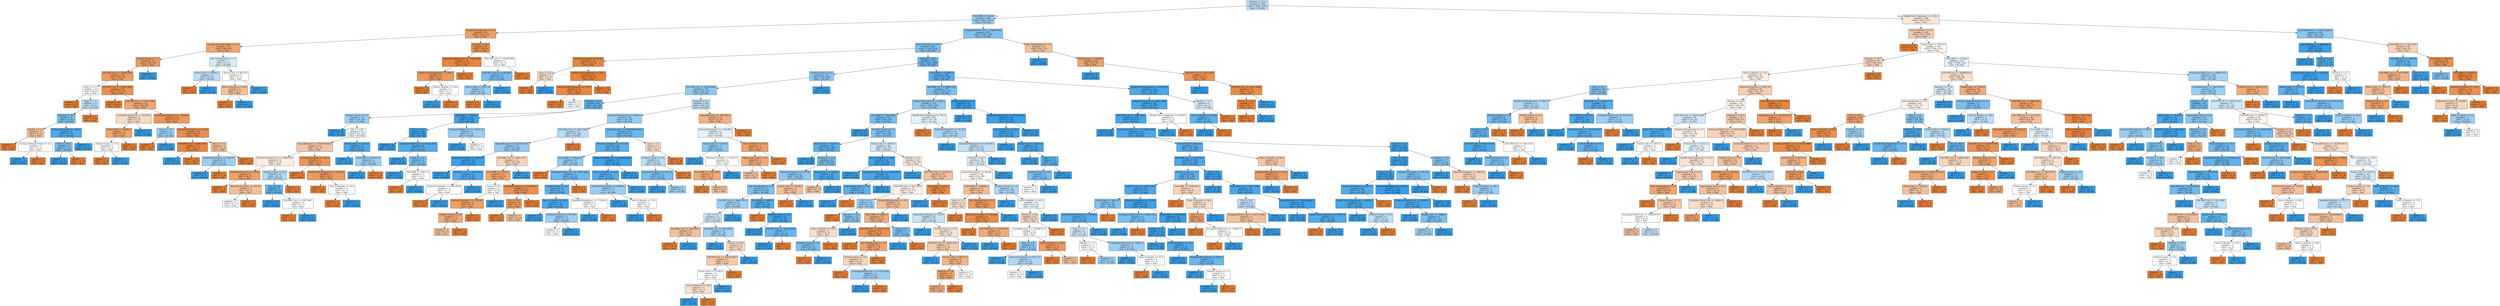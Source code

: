 digraph Tree {
node [shape=box, style="filled", color="black"] ;
0 [label="Vertical <= 15.0\nsamples = 1456\nvalue = [904, 1354]\nclass = No Sale", fillcolor="#399de555"] ;
1 [label="Total BRR <= 204.0\nsamples = 966\nvalue = [485, 1013]\nclass = No Sale", fillcolor="#399de585"] ;
0 -> 1 [labeldistance=2.5, labelangle=45, headlabel="True"] ;
2 [label="NumberOfEmployees <= 0.5\nsamples = 95\nvalue = [124, 29]\nclass = Sale", fillcolor="#e58139c3"] ;
1 -> 2 ;
3 [label="On Zayo Network Status <= 1.5\nsamples = 70\nvalue = [90, 25]\nclass = Sale", fillcolor="#e58139b8"] ;
2 -> 3 ;
4 [label="Product Group <= 7.5\nsamples = 65\nvalue = [86, 20]\nclass = Sale", fillcolor="#e58139c4"] ;
3 -> 4 ;
5 [label="X36 NPV List <= 16429.3184\nsamples = 64\nvalue = [86, 19]\nclass = Sale", fillcolor="#e58139c7"] ;
4 -> 5 ;
6 [label="State <= 0.5\nsamples = 12\nvalue = [9, 9]\nclass = Sale", fillcolor="#e5813900"] ;
5 -> 6 ;
7 [label="samples = 2\nvalue = [3, 0]\nclass = Sale", fillcolor="#e58139ff"] ;
6 -> 7 ;
8 [label="Type <= 7.5\nsamples = 10\nvalue = [6, 9]\nclass = No Sale", fillcolor="#399de555"] ;
6 -> 8 ;
9 [label="Industry <= 4.0\nsamples = 8\nvalue = [3, 9]\nclass = No Sale", fillcolor="#399de5aa"] ;
8 -> 9 ;
10 [label="Market <= 1.5\nsamples = 3\nvalue = [2, 1]\nclass = Sale", fillcolor="#e581397f"] ;
9 -> 10 ;
11 [label="samples = 1\nvalue = [1, 0]\nclass = Sale", fillcolor="#e58139ff"] ;
10 -> 11 ;
12 [label="On Zayo Network Status <= 0.5\nsamples = 2\nvalue = [1, 1]\nclass = Sale", fillcolor="#e5813900"] ;
10 -> 12 ;
13 [label="samples = 1\nvalue = [0, 1]\nclass = No Sale", fillcolor="#399de5ff"] ;
12 -> 13 ;
14 [label="samples = 1\nvalue = [1, 0]\nclass = Sale", fillcolor="#e58139ff"] ;
12 -> 14 ;
15 [label="Network Proximity <= 203.6\nsamples = 5\nvalue = [1, 8]\nclass = No Sale", fillcolor="#399de5df"] ;
9 -> 15 ;
16 [label="City <= 34.0\nsamples = 2\nvalue = [1, 3]\nclass = No Sale", fillcolor="#399de5aa"] ;
15 -> 16 ;
17 [label="samples = 1\nvalue = [0, 3]\nclass = No Sale", fillcolor="#399de5ff"] ;
16 -> 17 ;
18 [label="samples = 1\nvalue = [1, 0]\nclass = Sale", fillcolor="#e58139ff"] ;
16 -> 18 ;
19 [label="samples = 3\nvalue = [0, 5]\nclass = No Sale", fillcolor="#399de5ff"] ;
15 -> 19 ;
20 [label="samples = 2\nvalue = [3, 0]\nclass = Sale", fillcolor="#e58139ff"] ;
8 -> 20 ;
21 [label="X36 NPV List <= 32543.3809\nsamples = 52\nvalue = [77, 10]\nclass = Sale", fillcolor="#e58139de"] ;
5 -> 21 ;
22 [label="samples = 24\nvalue = [43, 0]\nclass = Sale", fillcolor="#e58139ff"] ;
21 -> 22 ;
23 [label="X36 NPV List <= 37258.7266\nsamples = 28\nvalue = [34, 10]\nclass = Sale", fillcolor="#e58139b4"] ;
21 -> 23 ;
24 [label="Estimated Build Cost <= 32130.0\nsamples = 6\nvalue = [7, 5]\nclass = Sale", fillcolor="#e5813949"] ;
23 -> 24 ;
25 [label="Postal Code <= 52695.5\nsamples = 4\nvalue = [7, 2]\nclass = Sale", fillcolor="#e58139b6"] ;
24 -> 25 ;
26 [label="Product Group <= 1.0\nsamples = 2\nvalue = [2, 2]\nclass = Sale", fillcolor="#e5813900"] ;
25 -> 26 ;
27 [label="samples = 1\nvalue = [2, 0]\nclass = Sale", fillcolor="#e58139ff"] ;
26 -> 27 ;
28 [label="samples = 1\nvalue = [0, 2]\nclass = No Sale", fillcolor="#399de5ff"] ;
26 -> 28 ;
29 [label="samples = 2\nvalue = [5, 0]\nclass = Sale", fillcolor="#e58139ff"] ;
25 -> 29 ;
30 [label="samples = 2\nvalue = [0, 3]\nclass = No Sale", fillcolor="#399de5ff"] ;
24 -> 30 ;
31 [label="Estimated Build Cost <= 12200.0\nsamples = 22\nvalue = [27, 5]\nclass = Sale", fillcolor="#e58139d0"] ;
23 -> 31 ;
32 [label="State <= 1.0\nsamples = 2\nvalue = [1, 2]\nclass = No Sale", fillcolor="#399de57f"] ;
31 -> 32 ;
33 [label="samples = 1\nvalue = [1, 0]\nclass = Sale", fillcolor="#e58139ff"] ;
32 -> 33 ;
34 [label="samples = 1\nvalue = [0, 2]\nclass = No Sale", fillcolor="#399de5ff"] ;
32 -> 34 ;
35 [label="Network Proximity <= 571.08\nsamples = 20\nvalue = [26, 3]\nclass = Sale", fillcolor="#e58139e2"] ;
31 -> 35 ;
36 [label="X36 NRR List <= 1292.6079\nsamples = 17\nvalue = [22, 1]\nclass = Sale", fillcolor="#e58139f3"] ;
35 -> 36 ;
37 [label="samples = 1\nvalue = [0, 1]\nclass = No Sale", fillcolor="#399de5ff"] ;
36 -> 37 ;
38 [label="samples = 16\nvalue = [22, 0]\nclass = Sale", fillcolor="#e58139ff"] ;
36 -> 38 ;
39 [label="State <= 0.5\nsamples = 3\nvalue = [4, 2]\nclass = Sale", fillcolor="#e581397f"] ;
35 -> 39 ;
40 [label="Network Proximity <= 1925.51\nsamples = 2\nvalue = [1, 2]\nclass = No Sale", fillcolor="#399de57f"] ;
39 -> 40 ;
41 [label="samples = 1\nvalue = [0, 2]\nclass = No Sale", fillcolor="#399de5ff"] ;
40 -> 41 ;
42 [label="samples = 1\nvalue = [1, 0]\nclass = Sale", fillcolor="#e58139ff"] ;
40 -> 42 ;
43 [label="samples = 1\nvalue = [3, 0]\nclass = Sale", fillcolor="#e58139ff"] ;
39 -> 43 ;
44 [label="samples = 1\nvalue = [0, 1]\nclass = No Sale", fillcolor="#399de5ff"] ;
4 -> 44 ;
45 [label="Net Classification <= 1.5\nsamples = 5\nvalue = [4, 5]\nclass = No Sale", fillcolor="#399de533"] ;
3 -> 45 ;
46 [label="Postal Code <= 80202.5\nsamples = 2\nvalue = [2, 3]\nclass = No Sale", fillcolor="#399de555"] ;
45 -> 46 ;
47 [label="samples = 1\nvalue = [2, 0]\nclass = Sale", fillcolor="#e58139ff"] ;
46 -> 47 ;
48 [label="samples = 1\nvalue = [0, 3]\nclass = No Sale", fillcolor="#399de5ff"] ;
46 -> 48 ;
49 [label="Postal Code <= 80219.5\nsamples = 3\nvalue = [2, 2]\nclass = Sale", fillcolor="#e5813900"] ;
45 -> 49 ;
50 [label="Term in Months <= 18.0\nsamples = 2\nvalue = [2, 1]\nclass = Sale", fillcolor="#e581397f"] ;
49 -> 50 ;
51 [label="samples = 1\nvalue = [2, 0]\nclass = Sale", fillcolor="#e58139ff"] ;
50 -> 51 ;
52 [label="samples = 1\nvalue = [0, 1]\nclass = No Sale", fillcolor="#399de5ff"] ;
50 -> 52 ;
53 [label="samples = 1\nvalue = [0, 1]\nclass = No Sale", fillcolor="#399de5ff"] ;
49 -> 53 ;
54 [label="Vertical <= 10.5\nsamples = 25\nvalue = [34, 4]\nclass = Sale", fillcolor="#e58139e1"] ;
2 -> 54 ;
55 [label="Estimated Build Cost <= 17146.5996\nsamples = 21\nvalue = [31, 1]\nclass = Sale", fillcolor="#e58139f7"] ;
54 -> 55 ;
56 [label="DandB Total Employees <= 2703.0\nsamples = 5\nvalue = [5, 1]\nclass = Sale", fillcolor="#e58139cc"] ;
55 -> 56 ;
57 [label="samples = 3\nvalue = [4, 0]\nclass = Sale", fillcolor="#e58139ff"] ;
56 -> 57 ;
58 [label="Term in Months <= 30.0\nsamples = 2\nvalue = [1, 1]\nclass = Sale", fillcolor="#e5813900"] ;
56 -> 58 ;
59 [label="samples = 1\nvalue = [0, 1]\nclass = No Sale", fillcolor="#399de5ff"] ;
58 -> 59 ;
60 [label="samples = 1\nvalue = [1, 0]\nclass = Sale", fillcolor="#e58139ff"] ;
58 -> 60 ;
61 [label="samples = 16\nvalue = [26, 0]\nclass = Sale", fillcolor="#e58139ff"] ;
55 -> 61 ;
62 [label="X36 NPV List <= 35748.4688\nsamples = 4\nvalue = [3, 3]\nclass = Sale", fillcolor="#e5813900"] ;
54 -> 62 ;
63 [label="X36 MRC List <= 1138.1801\nsamples = 3\nvalue = [1, 3]\nclass = No Sale", fillcolor="#399de5aa"] ;
62 -> 63 ;
64 [label="Postal Code <= 30327.0\nsamples = 2\nvalue = [1, 2]\nclass = No Sale", fillcolor="#399de57f"] ;
63 -> 64 ;
65 [label="samples = 1\nvalue = [1, 0]\nclass = Sale", fillcolor="#e58139ff"] ;
64 -> 65 ;
66 [label="samples = 1\nvalue = [0, 2]\nclass = No Sale", fillcolor="#399de5ff"] ;
64 -> 66 ;
67 [label="samples = 1\nvalue = [0, 1]\nclass = No Sale", fillcolor="#399de5ff"] ;
63 -> 67 ;
68 [label="samples = 1\nvalue = [2, 0]\nclass = Sale", fillcolor="#e58139ff"] ;
62 -> 68 ;
69 [label="Estimated Build Cost <= 93050.1562\nsamples = 871\nvalue = [361, 984]\nclass = No Sale", fillcolor="#399de5a1"] ;
1 -> 69 ;
70 [label="Term in Months <= 0.5\nsamples = 847\nvalue = [339, 973]\nclass = No Sale", fillcolor="#399de5a6"] ;
69 -> 70 ;
71 [label="Network Proximity <= 42.29\nsamples = 73\nvalue = [112, 5]\nclass = Sale", fillcolor="#e58139f4"] ;
70 -> 71 ;
72 [label="State <= 0.5\nsamples = 3\nvalue = [4, 3]\nclass = Sale", fillcolor="#e5813940"] ;
71 -> 72 ;
73 [label="samples = 2\nvalue = [4, 0]\nclass = Sale", fillcolor="#e58139ff"] ;
72 -> 73 ;
74 [label="samples = 1\nvalue = [0, 3]\nclass = No Sale", fillcolor="#399de5ff"] ;
72 -> 74 ;
75 [label="DandB Total Employees <= 323.5\nsamples = 70\nvalue = [108, 2]\nclass = Sale", fillcolor="#e58139fa"] ;
71 -> 75 ;
76 [label="DandB Total Employees <= 212.5\nsamples = 25\nvalue = [36, 2]\nclass = Sale", fillcolor="#e58139f1"] ;
75 -> 76 ;
77 [label="samples = 23\nvalue = [34, 0]\nclass = Sale", fillcolor="#e58139ff"] ;
76 -> 77 ;
78 [label="samples = 2\nvalue = [2, 2]\nclass = Sale", fillcolor="#e5813900"] ;
76 -> 78 ;
79 [label="samples = 45\nvalue = [72, 0]\nclass = Sale", fillcolor="#e58139ff"] ;
75 -> 79 ;
80 [label="Vertical <= 3.5\nsamples = 774\nvalue = [227, 968]\nclass = No Sale", fillcolor="#399de5c3"] ;
70 -> 80 ;
81 [label="Product Group <= 8.5\nsamples = 171\nvalue = [78, 180]\nclass = No Sale", fillcolor="#399de591"] ;
80 -> 81 ;
82 [label="X36 NPV List <= 19854.5605\nsamples = 165\nvalue = [78, 171]\nclass = No Sale", fillcolor="#399de58b"] ;
81 -> 82 ;
83 [label="Industry <= 2.5\nsamples = 61\nvalue = [16, 78]\nclass = No Sale", fillcolor="#399de5cb"] ;
82 -> 83 ;
84 [label="Product Group <= 0.5\nsamples = 32\nvalue = [14, 28]\nclass = No Sale", fillcolor="#399de57f"] ;
83 -> 84 ;
85 [label="samples = 10\nvalue = [0, 13]\nclass = No Sale", fillcolor="#399de5ff"] ;
84 -> 85 ;
86 [label="City <= 13.0\nsamples = 22\nvalue = [14, 15]\nclass = No Sale", fillcolor="#399de511"] ;
84 -> 86 ;
87 [label="AnnualRevenue <= 3455426048.0\nsamples = 15\nvalue = [13, 7]\nclass = Sale", fillcolor="#e5813976"] ;
86 -> 87 ;
88 [label="Estimated Build Cost <= 25882.625\nsamples = 11\nvalue = [7, 6]\nclass = Sale", fillcolor="#e5813924"] ;
87 -> 88 ;
89 [label="Network Proximity <= 93.03\nsamples = 5\nvalue = [4, 1]\nclass = Sale", fillcolor="#e58139bf"] ;
88 -> 89 ;
90 [label="samples = 2\nvalue = [2, 0]\nclass = Sale", fillcolor="#e58139ff"] ;
89 -> 90 ;
91 [label="Network Proximity <= 315.79\nsamples = 3\nvalue = [2, 1]\nclass = Sale", fillcolor="#e581397f"] ;
89 -> 91 ;
92 [label="samples = 2\nvalue = [1, 1]\nclass = Sale", fillcolor="#e5813900"] ;
91 -> 92 ;
93 [label="samples = 1\nvalue = [1, 0]\nclass = Sale", fillcolor="#e58139ff"] ;
91 -> 93 ;
94 [label="Product Group <= 3.5\nsamples = 6\nvalue = [3, 5]\nclass = No Sale", fillcolor="#399de566"] ;
88 -> 94 ;
95 [label="City <= 8.5\nsamples = 5\nvalue = [1, 5]\nclass = No Sale", fillcolor="#399de5cc"] ;
94 -> 95 ;
96 [label="samples = 3\nvalue = [0, 4]\nclass = No Sale", fillcolor="#399de5ff"] ;
95 -> 96 ;
97 [label="X36 MRC List <= 2355.3867\nsamples = 2\nvalue = [1, 1]\nclass = Sale", fillcolor="#e5813900"] ;
95 -> 97 ;
98 [label="samples = 1\nvalue = [1, 0]\nclass = Sale", fillcolor="#e58139ff"] ;
97 -> 98 ;
99 [label="samples = 1\nvalue = [0, 1]\nclass = No Sale", fillcolor="#399de5ff"] ;
97 -> 99 ;
100 [label="samples = 1\nvalue = [2, 0]\nclass = Sale", fillcolor="#e58139ff"] ;
94 -> 100 ;
101 [label="Network Proximity <= 155.8\nsamples = 4\nvalue = [6, 1]\nclass = Sale", fillcolor="#e58139d4"] ;
87 -> 101 ;
102 [label="samples = 1\nvalue = [1, 0]\nclass = Sale", fillcolor="#e58139ff"] ;
101 -> 102 ;
103 [label="DandB Total Employees <= 36537.0\nsamples = 3\nvalue = [5, 1]\nclass = Sale", fillcolor="#e58139cc"] ;
101 -> 103 ;
104 [label="samples = 1\nvalue = [4, 0]\nclass = Sale", fillcolor="#e58139ff"] ;
103 -> 104 ;
105 [label="Term in Months <= 30.0\nsamples = 2\nvalue = [1, 1]\nclass = Sale", fillcolor="#e5813900"] ;
103 -> 105 ;
106 [label="samples = 1\nvalue = [1, 0]\nclass = Sale", fillcolor="#e58139ff"] ;
105 -> 106 ;
107 [label="samples = 1\nvalue = [0, 1]\nclass = No Sale", fillcolor="#399de5ff"] ;
105 -> 107 ;
108 [label="Postal Code <= 30133.0\nsamples = 7\nvalue = [1, 8]\nclass = No Sale", fillcolor="#399de5df"] ;
86 -> 108 ;
109 [label="samples = 4\nvalue = [0, 6]\nclass = No Sale", fillcolor="#399de5ff"] ;
108 -> 109 ;
110 [label="Total BRR <= 601417.0\nsamples = 3\nvalue = [1, 2]\nclass = No Sale", fillcolor="#399de57f"] ;
108 -> 110 ;
111 [label="samples = 2\nvalue = [0, 2]\nclass = No Sale", fillcolor="#399de5ff"] ;
110 -> 111 ;
112 [label="samples = 1\nvalue = [1, 0]\nclass = Sale", fillcolor="#e58139ff"] ;
110 -> 112 ;
113 [label="Total BRR <= 21016.5\nsamples = 29\nvalue = [2, 50]\nclass = No Sale", fillcolor="#399de5f5"] ;
83 -> 113 ;
114 [label="City <= 11.0\nsamples = 26\nvalue = [1, 48]\nclass = No Sale", fillcolor="#399de5fa"] ;
113 -> 114 ;
115 [label="samples = 20\nvalue = [0, 41]\nclass = No Sale", fillcolor="#399de5ff"] ;
114 -> 115 ;
116 [label="Estimated Build Cost <= 31318.8516\nsamples = 6\nvalue = [1, 7]\nclass = No Sale", fillcolor="#399de5db"] ;
114 -> 116 ;
117 [label="samples = 2\nvalue = [0, 4]\nclass = No Sale", fillcolor="#399de5ff"] ;
116 -> 117 ;
118 [label="State <= 0.5\nsamples = 4\nvalue = [1, 3]\nclass = No Sale", fillcolor="#399de5aa"] ;
116 -> 118 ;
119 [label="samples = 2\nvalue = [0, 2]\nclass = No Sale", fillcolor="#399de5ff"] ;
118 -> 119 ;
120 [label="Total BRR <= 2503.72\nsamples = 2\nvalue = [1, 1]\nclass = Sale", fillcolor="#e5813900"] ;
118 -> 120 ;
121 [label="samples = 1\nvalue = [1, 0]\nclass = Sale", fillcolor="#e58139ff"] ;
120 -> 121 ;
122 [label="samples = 1\nvalue = [0, 1]\nclass = No Sale", fillcolor="#399de5ff"] ;
120 -> 122 ;
123 [label="Estimated Build Cost <= 26711.25\nsamples = 3\nvalue = [1, 2]\nclass = No Sale", fillcolor="#399de57f"] ;
113 -> 123 ;
124 [label="samples = 1\nvalue = [0, 1]\nclass = No Sale", fillcolor="#399de5ff"] ;
123 -> 124 ;
125 [label="samples = 2\nvalue = [1, 1]\nclass = Sale", fillcolor="#e5813900"] ;
123 -> 125 ;
126 [label="Vertical <= 2.5\nsamples = 104\nvalue = [62, 93]\nclass = No Sale", fillcolor="#399de555"] ;
82 -> 126 ;
127 [label="NumberOfEmployees <= 9099.5\nsamples = 86\nvalue = [41, 85]\nclass = No Sale", fillcolor="#399de584"] ;
126 -> 127 ;
128 [label="X36 MRC List <= 4392.7549\nsamples = 53\nvalue = [31, 48]\nclass = No Sale", fillcolor="#399de55a"] ;
127 -> 128 ;
129 [label="AnnualRevenue <= 624200.4375\nsamples = 47\nvalue = [22, 48]\nclass = No Sale", fillcolor="#399de58a"] ;
128 -> 129 ;
130 [label="Network Proximity <= 488.675\nsamples = 24\nvalue = [1, 34]\nclass = No Sale", fillcolor="#399de5f8"] ;
129 -> 130 ;
131 [label="samples = 18\nvalue = [0, 26]\nclass = No Sale", fillcolor="#399de5ff"] ;
130 -> 131 ;
132 [label="X36 MRC List <= 1529.2544\nsamples = 6\nvalue = [1, 8]\nclass = No Sale", fillcolor="#399de5df"] ;
130 -> 132 ;
133 [label="Network Proximity <= 1604.8149\nsamples = 2\nvalue = [1, 1]\nclass = Sale", fillcolor="#e5813900"] ;
132 -> 133 ;
134 [label="samples = 1\nvalue = [1, 0]\nclass = Sale", fillcolor="#e58139ff"] ;
133 -> 134 ;
135 [label="samples = 1\nvalue = [0, 1]\nclass = No Sale", fillcolor="#399de5ff"] ;
133 -> 135 ;
136 [label="samples = 4\nvalue = [0, 7]\nclass = No Sale", fillcolor="#399de5ff"] ;
132 -> 136 ;
137 [label="X36 MRC List <= 2634.1167\nsamples = 23\nvalue = [21, 14]\nclass = Sale", fillcolor="#e5813955"] ;
129 -> 137 ;
138 [label="Total BRR <= 22754.5\nsamples = 17\nvalue = [21, 6]\nclass = Sale", fillcolor="#e58139b6"] ;
137 -> 138 ;
139 [label="State <= 0.5\nsamples = 6\nvalue = [4, 4]\nclass = Sale", fillcolor="#e5813900"] ;
138 -> 139 ;
140 [label="Network Proximity <= 1350.63\nsamples = 4\nvalue = [4, 1]\nclass = Sale", fillcolor="#e58139bf"] ;
139 -> 140 ;
141 [label="Product Group <= 1.0\nsamples = 3\nvalue = [3, 1]\nclass = Sale", fillcolor="#e58139aa"] ;
140 -> 141 ;
142 [label="samples = 2\nvalue = [2, 1]\nclass = Sale", fillcolor="#e581397f"] ;
141 -> 142 ;
143 [label="samples = 1\nvalue = [1, 0]\nclass = Sale", fillcolor="#e58139ff"] ;
141 -> 143 ;
144 [label="samples = 1\nvalue = [1, 0]\nclass = Sale", fillcolor="#e58139ff"] ;
140 -> 144 ;
145 [label="samples = 2\nvalue = [0, 3]\nclass = No Sale", fillcolor="#399de5ff"] ;
139 -> 145 ;
146 [label="AnnualRevenue <= 117114400.0\nsamples = 11\nvalue = [17, 2]\nclass = Sale", fillcolor="#e58139e1"] ;
138 -> 146 ;
147 [label="City <= 10.0\nsamples = 6\nvalue = [9, 2]\nclass = Sale", fillcolor="#e58139c6"] ;
146 -> 147 ;
148 [label="samples = 2\nvalue = [5, 0]\nclass = Sale", fillcolor="#e58139ff"] ;
147 -> 148 ;
149 [label="samples = 4\nvalue = [4, 2]\nclass = Sale", fillcolor="#e581397f"] ;
147 -> 149 ;
150 [label="samples = 5\nvalue = [8, 0]\nclass = Sale", fillcolor="#e58139ff"] ;
146 -> 150 ;
151 [label="samples = 6\nvalue = [0, 8]\nclass = No Sale", fillcolor="#399de5ff"] ;
137 -> 151 ;
152 [label="samples = 6\nvalue = [9, 0]\nclass = Sale", fillcolor="#e58139ff"] ;
128 -> 152 ;
153 [label="AnnualRevenue <= 204998082560.0\nsamples = 33\nvalue = [10, 37]\nclass = No Sale", fillcolor="#399de5ba"] ;
127 -> 153 ;
154 [label="Network Proximity <= 116.275\nsamples = 28\nvalue = [6, 34]\nclass = No Sale", fillcolor="#399de5d2"] ;
153 -> 154 ;
155 [label="Total BRR <= 290203.5\nsamples = 12\nvalue = [5, 11]\nclass = No Sale", fillcolor="#399de58b"] ;
154 -> 155 ;
156 [label="samples = 1\nvalue = [2, 0]\nclass = Sale", fillcolor="#e58139ff"] ;
155 -> 156 ;
157 [label="Estimated Build Cost <= 17037.0254\nsamples = 11\nvalue = [3, 11]\nclass = No Sale", fillcolor="#399de5b9"] ;
155 -> 157 ;
158 [label="Product Group <= 3.0\nsamples = 10\nvalue = [2, 11]\nclass = No Sale", fillcolor="#399de5d1"] ;
157 -> 158 ;
159 [label="Term in Months <= 48.0\nsamples = 8\nvalue = [1, 10]\nclass = No Sale", fillcolor="#399de5e6"] ;
158 -> 159 ;
160 [label="samples = 5\nvalue = [0, 8]\nclass = No Sale", fillcolor="#399de5ff"] ;
159 -> 160 ;
161 [label="Network Proximity <= 67.445\nsamples = 3\nvalue = [1, 2]\nclass = No Sale", fillcolor="#399de57f"] ;
159 -> 161 ;
162 [label="samples = 2\nvalue = [1, 1]\nclass = Sale", fillcolor="#e5813900"] ;
161 -> 162 ;
163 [label="samples = 1\nvalue = [0, 1]\nclass = No Sale", fillcolor="#399de5ff"] ;
161 -> 163 ;
164 [label="NumberOfEmployees <= 173400.0\nsamples = 2\nvalue = [1, 1]\nclass = Sale", fillcolor="#e5813900"] ;
158 -> 164 ;
165 [label="samples = 1\nvalue = [0, 1]\nclass = No Sale", fillcolor="#399de5ff"] ;
164 -> 165 ;
166 [label="samples = 1\nvalue = [1, 0]\nclass = Sale", fillcolor="#e58139ff"] ;
164 -> 166 ;
167 [label="samples = 1\nvalue = [1, 0]\nclass = Sale", fillcolor="#e58139ff"] ;
157 -> 167 ;
168 [label="Estimated Build Cost <= 24902.2246\nsamples = 16\nvalue = [1, 23]\nclass = No Sale", fillcolor="#399de5f4"] ;
154 -> 168 ;
169 [label="Term in Months <= 30.0\nsamples = 5\nvalue = [1, 7]\nclass = No Sale", fillcolor="#399de5db"] ;
168 -> 169 ;
170 [label="NumberOfEmployees <= 40000.0\nsamples = 3\nvalue = [1, 2]\nclass = No Sale", fillcolor="#399de57f"] ;
169 -> 170 ;
171 [label="samples = 1\nvalue = [0, 1]\nclass = No Sale", fillcolor="#399de5ff"] ;
170 -> 171 ;
172 [label="Term in Months <= 15.0\nsamples = 2\nvalue = [1, 1]\nclass = Sale", fillcolor="#e5813900"] ;
170 -> 172 ;
173 [label="samples = 1\nvalue = [0, 1]\nclass = No Sale", fillcolor="#399de5ff"] ;
172 -> 173 ;
174 [label="samples = 1\nvalue = [1, 0]\nclass = Sale", fillcolor="#e58139ff"] ;
172 -> 174 ;
175 [label="samples = 2\nvalue = [0, 5]\nclass = No Sale", fillcolor="#399de5ff"] ;
169 -> 175 ;
176 [label="samples = 11\nvalue = [0, 16]\nclass = No Sale", fillcolor="#399de5ff"] ;
168 -> 176 ;
177 [label="Type <= 1.5\nsamples = 5\nvalue = [4, 3]\nclass = Sale", fillcolor="#e5813940"] ;
153 -> 177 ;
178 [label="Product Group <= 2.0\nsamples = 4\nvalue = [2, 3]\nclass = No Sale", fillcolor="#399de555"] ;
177 -> 178 ;
179 [label="Network Proximity <= 411.01\nsamples = 3\nvalue = [1, 3]\nclass = No Sale", fillcolor="#399de5aa"] ;
178 -> 179 ;
180 [label="samples = 1\nvalue = [0, 1]\nclass = No Sale", fillcolor="#399de5ff"] ;
179 -> 180 ;
181 [label="samples = 2\nvalue = [1, 2]\nclass = No Sale", fillcolor="#399de57f"] ;
179 -> 181 ;
182 [label="samples = 1\nvalue = [1, 0]\nclass = Sale", fillcolor="#e58139ff"] ;
178 -> 182 ;
183 [label="samples = 1\nvalue = [2, 0]\nclass = Sale", fillcolor="#e58139ff"] ;
177 -> 183 ;
184 [label="AnnualRevenue <= 1982300.0\nsamples = 18\nvalue = [21, 8]\nclass = Sale", fillcolor="#e581399e"] ;
126 -> 184 ;
185 [label="Network Proximity <= 1194.985\nsamples = 11\nvalue = [7, 8]\nclass = No Sale", fillcolor="#399de520"] ;
184 -> 185 ;
186 [label="Postal Code <= 75141.0\nsamples = 7\nvalue = [3, 7]\nclass = No Sale", fillcolor="#399de592"] ;
185 -> 186 ;
187 [label="samples = 3\nvalue = [0, 4]\nclass = No Sale", fillcolor="#399de5ff"] ;
186 -> 187 ;
188 [label="Network Proximity <= 393.015\nsamples = 4\nvalue = [3, 3]\nclass = Sale", fillcolor="#e5813900"] ;
186 -> 188 ;
189 [label="Total BRR <= 1306.2849\nsamples = 3\nvalue = [3, 1]\nclass = Sale", fillcolor="#e58139aa"] ;
188 -> 189 ;
190 [label="samples = 1\nvalue = [1, 0]\nclass = Sale", fillcolor="#e58139ff"] ;
189 -> 190 ;
191 [label="samples = 2\nvalue = [2, 1]\nclass = Sale", fillcolor="#e581397f"] ;
189 -> 191 ;
192 [label="samples = 1\nvalue = [0, 2]\nclass = No Sale", fillcolor="#399de5ff"] ;
188 -> 192 ;
193 [label="Term in Months <= 30.0\nsamples = 4\nvalue = [4, 1]\nclass = Sale", fillcolor="#e58139bf"] ;
185 -> 193 ;
194 [label="Opportunity Type <= 0.5\nsamples = 3\nvalue = [3, 1]\nclass = Sale", fillcolor="#e58139aa"] ;
193 -> 194 ;
195 [label="samples = 2\nvalue = [2, 1]\nclass = Sale", fillcolor="#e581397f"] ;
194 -> 195 ;
196 [label="samples = 1\nvalue = [1, 0]\nclass = Sale", fillcolor="#e58139ff"] ;
194 -> 196 ;
197 [label="samples = 1\nvalue = [1, 0]\nclass = Sale", fillcolor="#e58139ff"] ;
193 -> 197 ;
198 [label="samples = 7\nvalue = [14, 0]\nclass = Sale", fillcolor="#e58139ff"] ;
184 -> 198 ;
199 [label="samples = 6\nvalue = [0, 9]\nclass = No Sale", fillcolor="#399de5ff"] ;
81 -> 199 ;
200 [label="Total BRR <= 519689.0\nsamples = 603\nvalue = [149, 788]\nclass = No Sale", fillcolor="#399de5cf"] ;
80 -> 200 ;
201 [label="X36 NRR List <= 9880.1641\nsamples = 271\nvalue = [104, 310]\nclass = No Sale", fillcolor="#399de5a9"] ;
200 -> 201 ;
202 [label="NumberOfEmployees <= 645.5\nsamples = 218\nvalue = [103, 236]\nclass = No Sale", fillcolor="#399de590"] ;
201 -> 202 ;
203 [label="Total BRR <= 1679.5901\nsamples = 152\nvalue = [56, 182]\nclass = No Sale", fillcolor="#399de5b1"] ;
202 -> 203 ;
204 [label="samples = 16\nvalue = [0, 27]\nclass = No Sale", fillcolor="#399de5ff"] ;
203 -> 204 ;
205 [label="Product Group <= 1.5\nsamples = 136\nvalue = [56, 155]\nclass = No Sale", fillcolor="#399de5a3"] ;
203 -> 205 ;
206 [label="Postal Code <= 75074.5\nsamples = 78\nvalue = [20, 108]\nclass = No Sale", fillcolor="#399de5d0"] ;
205 -> 206 ;
207 [label="samples = 25\nvalue = [0, 45]\nclass = No Sale", fillcolor="#399de5ff"] ;
206 -> 207 ;
208 [label="Vertical <= 12.5\nsamples = 53\nvalue = [20, 63]\nclass = No Sale", fillcolor="#399de5ae"] ;
206 -> 208 ;
209 [label="Network Proximity <= 473.08\nsamples = 41\nvalue = [18, 42]\nclass = No Sale", fillcolor="#399de592"] ;
208 -> 209 ;
210 [label="Net Classification <= 1.0\nsamples = 37\nvalue = [14, 40]\nclass = No Sale", fillcolor="#399de5a6"] ;
209 -> 210 ;
211 [label="X36 NPV List <= 48643.9414\nsamples = 20\nvalue = [11, 21]\nclass = No Sale", fillcolor="#399de579"] ;
210 -> 211 ;
212 [label="City <= 4.5\nsamples = 15\nvalue = [11, 15]\nclass = No Sale", fillcolor="#399de544"] ;
211 -> 212 ;
213 [label="X36 MRC List <= 2481.9917\nsamples = 4\nvalue = [4, 2]\nclass = Sale", fillcolor="#e581397f"] ;
212 -> 213 ;
214 [label="samples = 3\nvalue = [4, 0]\nclass = Sale", fillcolor="#e58139ff"] ;
213 -> 214 ;
215 [label="samples = 1\nvalue = [0, 2]\nclass = No Sale", fillcolor="#399de5ff"] ;
213 -> 215 ;
216 [label="X36 NRR List <= 1091.0264\nsamples = 11\nvalue = [7, 13]\nclass = No Sale", fillcolor="#399de576"] ;
212 -> 216 ;
217 [label="samples = 5\nvalue = [0, 8]\nclass = No Sale", fillcolor="#399de5ff"] ;
216 -> 217 ;
218 [label="Vertical <= 10.5\nsamples = 6\nvalue = [7, 5]\nclass = Sale", fillcolor="#e5813949"] ;
216 -> 218 ;
219 [label="X36 NPV List <= 28124.2617\nsamples = 5\nvalue = [7, 4]\nclass = Sale", fillcolor="#e581396d"] ;
218 -> 219 ;
220 [label="Postal Code <= 75144.0\nsamples = 4\nvalue = [4, 4]\nclass = Sale", fillcolor="#e5813900"] ;
219 -> 220 ;
221 [label="Term in Months <= 24.0\nsamples = 3\nvalue = [4, 3]\nclass = Sale", fillcolor="#e5813940"] ;
220 -> 221 ;
222 [label="samples = 2\nvalue = [0, 3]\nclass = No Sale", fillcolor="#399de5ff"] ;
221 -> 222 ;
223 [label="samples = 1\nvalue = [4, 0]\nclass = Sale", fillcolor="#e58139ff"] ;
221 -> 223 ;
224 [label="samples = 1\nvalue = [0, 1]\nclass = No Sale", fillcolor="#399de5ff"] ;
220 -> 224 ;
225 [label="samples = 1\nvalue = [3, 0]\nclass = Sale", fillcolor="#e58139ff"] ;
219 -> 225 ;
226 [label="samples = 1\nvalue = [0, 1]\nclass = No Sale", fillcolor="#399de5ff"] ;
218 -> 226 ;
227 [label="samples = 5\nvalue = [0, 6]\nclass = No Sale", fillcolor="#399de5ff"] ;
211 -> 227 ;
228 [label="Total BRR <= 2600.0\nsamples = 17\nvalue = [3, 19]\nclass = No Sale", fillcolor="#399de5d7"] ;
210 -> 228 ;
229 [label="samples = 2\nvalue = [2, 0]\nclass = Sale", fillcolor="#e58139ff"] ;
228 -> 229 ;
230 [label="Product Group <= 0.5\nsamples = 15\nvalue = [1, 19]\nclass = No Sale", fillcolor="#399de5f2"] ;
228 -> 230 ;
231 [label="samples = 12\nvalue = [0, 15]\nclass = No Sale", fillcolor="#399de5ff"] ;
230 -> 231 ;
232 [label="X36 NPV List <= 35726.6836\nsamples = 3\nvalue = [1, 4]\nclass = No Sale", fillcolor="#399de5bf"] ;
230 -> 232 ;
233 [label="samples = 2\nvalue = [0, 4]\nclass = No Sale", fillcolor="#399de5ff"] ;
232 -> 233 ;
234 [label="samples = 1\nvalue = [1, 0]\nclass = Sale", fillcolor="#e58139ff"] ;
232 -> 234 ;
235 [label="Postal Code <= 77629.5\nsamples = 4\nvalue = [4, 2]\nclass = Sale", fillcolor="#e581397f"] ;
209 -> 235 ;
236 [label="samples = 3\nvalue = [4, 0]\nclass = Sale", fillcolor="#e58139ff"] ;
235 -> 236 ;
237 [label="samples = 1\nvalue = [0, 2]\nclass = No Sale", fillcolor="#399de5ff"] ;
235 -> 237 ;
238 [label="Postal Code <= 75141.0\nsamples = 12\nvalue = [2, 21]\nclass = No Sale", fillcolor="#399de5e7"] ;
208 -> 238 ;
239 [label="samples = 2\nvalue = [2, 1]\nclass = Sale", fillcolor="#e581397f"] ;
238 -> 239 ;
240 [label="samples = 10\nvalue = [0, 20]\nclass = No Sale", fillcolor="#399de5ff"] ;
238 -> 240 ;
241 [label="Postal Code <= 30304.0\nsamples = 58\nvalue = [36, 47]\nclass = No Sale", fillcolor="#399de53c"] ;
205 -> 241 ;
242 [label="Term in Months <= 30.0\nsamples = 14\nvalue = [1, 18]\nclass = No Sale", fillcolor="#399de5f1"] ;
241 -> 242 ;
243 [label="samples = 5\nvalue = [0, 6]\nclass = No Sale", fillcolor="#399de5ff"] ;
242 -> 243 ;
244 [label="Estimated Build Cost <= 15108.5498\nsamples = 9\nvalue = [1, 12]\nclass = No Sale", fillcolor="#399de5ea"] ;
242 -> 244 ;
245 [label="Opportunity Type <= 3.0\nsamples = 4\nvalue = [1, 5]\nclass = No Sale", fillcolor="#399de5cc"] ;
244 -> 245 ;
246 [label="samples = 3\nvalue = [0, 5]\nclass = No Sale", fillcolor="#399de5ff"] ;
245 -> 246 ;
247 [label="samples = 1\nvalue = [1, 0]\nclass = Sale", fillcolor="#e58139ff"] ;
245 -> 247 ;
248 [label="samples = 5\nvalue = [0, 7]\nclass = No Sale", fillcolor="#399de5ff"] ;
244 -> 248 ;
249 [label="Vertical <= 6.5\nsamples = 44\nvalue = [35, 29]\nclass = Sale", fillcolor="#e581392c"] ;
241 -> 249 ;
250 [label="samples = 7\nvalue = [0, 11]\nclass = No Sale", fillcolor="#399de5ff"] ;
249 -> 250 ;
251 [label="X36 NPV List <= 41218.75\nsamples = 37\nvalue = [35, 18]\nclass = Sale", fillcolor="#e581397c"] ;
249 -> 251 ;
252 [label="X36 NRR List <= 955.3263\nsamples = 27\nvalue = [19, 17]\nclass = Sale", fillcolor="#e581391b"] ;
251 -> 252 ;
253 [label="City <= 2.0\nsamples = 12\nvalue = [5, 10]\nclass = No Sale", fillcolor="#399de57f"] ;
252 -> 253 ;
254 [label="samples = 1\nvalue = [1, 0]\nclass = Sale", fillcolor="#e58139ff"] ;
253 -> 254 ;
255 [label="Industry <= 3.0\nsamples = 11\nvalue = [4, 10]\nclass = No Sale", fillcolor="#399de599"] ;
253 -> 255 ;
256 [label="Term in Months <= 30.0\nsamples = 5\nvalue = [4, 3]\nclass = Sale", fillcolor="#e5813940"] ;
255 -> 256 ;
257 [label="Product Group <= 3.5\nsamples = 3\nvalue = [1, 3]\nclass = No Sale", fillcolor="#399de5aa"] ;
256 -> 257 ;
258 [label="samples = 1\nvalue = [1, 0]\nclass = Sale", fillcolor="#e58139ff"] ;
257 -> 258 ;
259 [label="samples = 2\nvalue = [0, 3]\nclass = No Sale", fillcolor="#399de5ff"] ;
257 -> 259 ;
260 [label="samples = 2\nvalue = [3, 0]\nclass = Sale", fillcolor="#e58139ff"] ;
256 -> 260 ;
261 [label="samples = 6\nvalue = [0, 7]\nclass = No Sale", fillcolor="#399de5ff"] ;
255 -> 261 ;
262 [label="NumberOfEmployees <= 49.0\nsamples = 15\nvalue = [14, 7]\nclass = Sale", fillcolor="#e581397f"] ;
252 -> 262 ;
263 [label="Total BRR <= 89260.5\nsamples = 13\nvalue = [14, 5]\nclass = Sale", fillcolor="#e58139a4"] ;
262 -> 263 ;
264 [label="X36 NPV List <= 16707.4375\nsamples = 10\nvalue = [13, 2]\nclass = Sale", fillcolor="#e58139d8"] ;
263 -> 264 ;
265 [label="samples = 4\nvalue = [6, 0]\nclass = Sale", fillcolor="#e58139ff"] ;
264 -> 265 ;
266 [label="Net Classification <= 1.0\nsamples = 6\nvalue = [7, 2]\nclass = Sale", fillcolor="#e58139b6"] ;
264 -> 266 ;
267 [label="Product Group <= 2.5\nsamples = 4\nvalue = [3, 2]\nclass = Sale", fillcolor="#e5813955"] ;
266 -> 267 ;
268 [label="samples = 1\nvalue = [2, 0]\nclass = Sale", fillcolor="#e58139ff"] ;
267 -> 268 ;
269 [label="Estimated Build Cost <= 21570.4258\nsamples = 3\nvalue = [1, 2]\nclass = No Sale", fillcolor="#399de57f"] ;
267 -> 269 ;
270 [label="samples = 2\nvalue = [0, 2]\nclass = No Sale", fillcolor="#399de5ff"] ;
269 -> 270 ;
271 [label="samples = 1\nvalue = [1, 0]\nclass = Sale", fillcolor="#e58139ff"] ;
269 -> 271 ;
272 [label="samples = 2\nvalue = [4, 0]\nclass = Sale", fillcolor="#e58139ff"] ;
266 -> 272 ;
273 [label="Type <= 0.5\nsamples = 3\nvalue = [1, 3]\nclass = No Sale", fillcolor="#399de5aa"] ;
263 -> 273 ;
274 [label="samples = 2\nvalue = [0, 3]\nclass = No Sale", fillcolor="#399de5ff"] ;
273 -> 274 ;
275 [label="samples = 1\nvalue = [1, 0]\nclass = Sale", fillcolor="#e58139ff"] ;
273 -> 275 ;
276 [label="samples = 2\nvalue = [0, 2]\nclass = No Sale", fillcolor="#399de5ff"] ;
262 -> 276 ;
277 [label="Total BRR <= 4125.0\nsamples = 10\nvalue = [16, 1]\nclass = Sale", fillcolor="#e58139ef"] ;
251 -> 277 ;
278 [label="samples = 1\nvalue = [0, 1]\nclass = No Sale", fillcolor="#399de5ff"] ;
277 -> 278 ;
279 [label="samples = 9\nvalue = [16, 0]\nclass = Sale", fillcolor="#e58139ff"] ;
277 -> 279 ;
280 [label="DandB Total Employees <= 721.5\nsamples = 66\nvalue = [47, 54]\nclass = No Sale", fillcolor="#399de521"] ;
202 -> 280 ;
281 [label="samples = 7\nvalue = [16, 0]\nclass = Sale", fillcolor="#e58139ff"] ;
280 -> 281 ;
282 [label="Network Proximity <= 55.735\nsamples = 59\nvalue = [31, 54]\nclass = No Sale", fillcolor="#399de56d"] ;
280 -> 282 ;
283 [label="samples = 4\nvalue = [0, 9]\nclass = No Sale", fillcolor="#399de5ff"] ;
282 -> 283 ;
284 [label="NumberOfEmployees <= 241479.5\nsamples = 55\nvalue = [31, 45]\nclass = No Sale", fillcolor="#399de54f"] ;
282 -> 284 ;
285 [label="Vertical <= 10.0\nsamples = 50\nvalue = [31, 37]\nclass = No Sale", fillcolor="#399de529"] ;
284 -> 285 ;
286 [label="Network Proximity <= 256.96\nsamples = 43\nvalue = [31, 29]\nclass = Sale", fillcolor="#e5813910"] ;
285 -> 286 ;
287 [label="Total BRR <= 269684.5\nsamples = 19\nvalue = [19, 9]\nclass = Sale", fillcolor="#e5813986"] ;
286 -> 287 ;
288 [label="State <= 1.5\nsamples = 12\nvalue = [9, 7]\nclass = Sale", fillcolor="#e5813939"] ;
287 -> 288 ;
289 [label="Network Proximity <= 73.275\nsamples = 10\nvalue = [5, 7]\nclass = No Sale", fillcolor="#399de549"] ;
288 -> 289 ;
290 [label="samples = 3\nvalue = [0, 3]\nclass = No Sale", fillcolor="#399de5ff"] ;
289 -> 290 ;
291 [label="Product Group <= 3.0\nsamples = 7\nvalue = [5, 4]\nclass = Sale", fillcolor="#e5813933"] ;
289 -> 291 ;
292 [label="X36 NPV List <= 14850.4277\nsamples = 6\nvalue = [5, 3]\nclass = Sale", fillcolor="#e5813966"] ;
291 -> 292 ;
293 [label="samples = 1\nvalue = [0, 1]\nclass = No Sale", fillcolor="#399de5ff"] ;
292 -> 293 ;
294 [label="Postal Code <= 80157.5\nsamples = 5\nvalue = [5, 2]\nclass = Sale", fillcolor="#e5813999"] ;
292 -> 294 ;
295 [label="Vertical <= 7.5\nsamples = 3\nvalue = [4, 1]\nclass = Sale", fillcolor="#e58139bf"] ;
294 -> 295 ;
296 [label="samples = 2\nvalue = [3, 1]\nclass = Sale", fillcolor="#e58139aa"] ;
295 -> 296 ;
297 [label="samples = 1\nvalue = [1, 0]\nclass = Sale", fillcolor="#e58139ff"] ;
295 -> 297 ;
298 [label="samples = 2\nvalue = [1, 1]\nclass = Sale", fillcolor="#e5813900"] ;
294 -> 298 ;
299 [label="samples = 1\nvalue = [0, 1]\nclass = No Sale", fillcolor="#399de5ff"] ;
291 -> 299 ;
300 [label="samples = 2\nvalue = [4, 0]\nclass = Sale", fillcolor="#e58139ff"] ;
288 -> 300 ;
301 [label="Net Classification <= 1.0\nsamples = 7\nvalue = [10, 2]\nclass = Sale", fillcolor="#e58139cc"] ;
287 -> 301 ;
302 [label="Network Proximity <= 168.265\nsamples = 6\nvalue = [10, 1]\nclass = Sale", fillcolor="#e58139e6"] ;
301 -> 302 ;
303 [label="samples = 3\nvalue = [7, 0]\nclass = Sale", fillcolor="#e58139ff"] ;
302 -> 303 ;
304 [label="X36 NRR List <= 1374.2172\nsamples = 3\nvalue = [3, 1]\nclass = Sale", fillcolor="#e58139aa"] ;
302 -> 304 ;
305 [label="samples = 1\nvalue = [0, 1]\nclass = No Sale", fillcolor="#399de5ff"] ;
304 -> 305 ;
306 [label="samples = 2\nvalue = [3, 0]\nclass = Sale", fillcolor="#e58139ff"] ;
304 -> 306 ;
307 [label="samples = 1\nvalue = [0, 1]\nclass = No Sale", fillcolor="#399de5ff"] ;
301 -> 307 ;
308 [label="Product Group <= 1.0\nsamples = 24\nvalue = [12, 20]\nclass = No Sale", fillcolor="#399de566"] ;
286 -> 308 ;
309 [label="samples = 5\nvalue = [0, 7]\nclass = No Sale", fillcolor="#399de5ff"] ;
308 -> 309 ;
310 [label="Term in Months <= 42.0\nsamples = 19\nvalue = [12, 13]\nclass = No Sale", fillcolor="#399de514"] ;
308 -> 310 ;
311 [label="Vertical <= 7.5\nsamples = 15\nvalue = [12, 8]\nclass = Sale", fillcolor="#e5813955"] ;
310 -> 311 ;
312 [label="AnnualRevenue <= 515569376.0\nsamples = 11\nvalue = [8, 8]\nclass = Sale", fillcolor="#e5813900"] ;
311 -> 312 ;
313 [label="State <= 1.0\nsamples = 6\nvalue = [3, 7]\nclass = No Sale", fillcolor="#399de592"] ;
312 -> 313 ;
314 [label="samples = 1\nvalue = [0, 2]\nclass = No Sale", fillcolor="#399de5ff"] ;
313 -> 314 ;
315 [label="Network Proximity <= 647.175\nsamples = 5\nvalue = [3, 5]\nclass = No Sale", fillcolor="#399de566"] ;
313 -> 315 ;
316 [label="samples = 4\nvalue = [3, 3]\nclass = Sale", fillcolor="#e5813900"] ;
315 -> 316 ;
317 [label="samples = 1\nvalue = [0, 2]\nclass = No Sale", fillcolor="#399de5ff"] ;
315 -> 317 ;
318 [label="Term in Months <= 24.0\nsamples = 5\nvalue = [5, 1]\nclass = Sale", fillcolor="#e58139cc"] ;
312 -> 318 ;
319 [label="samples = 3\nvalue = [3, 0]\nclass = Sale", fillcolor="#e58139ff"] ;
318 -> 319 ;
320 [label="samples = 2\nvalue = [2, 1]\nclass = Sale", fillcolor="#e581397f"] ;
318 -> 320 ;
321 [label="samples = 4\nvalue = [4, 0]\nclass = Sale", fillcolor="#e58139ff"] ;
311 -> 321 ;
322 [label="samples = 4\nvalue = [0, 5]\nclass = No Sale", fillcolor="#399de5ff"] ;
310 -> 322 ;
323 [label="samples = 7\nvalue = [0, 8]\nclass = No Sale", fillcolor="#399de5ff"] ;
285 -> 323 ;
324 [label="samples = 5\nvalue = [0, 8]\nclass = No Sale", fillcolor="#399de5ff"] ;
284 -> 324 ;
325 [label="Product Group <= 1.5\nsamples = 53\nvalue = [1, 74]\nclass = No Sale", fillcolor="#399de5fc"] ;
201 -> 325 ;
326 [label="samples = 23\nvalue = [0, 31]\nclass = No Sale", fillcolor="#399de5ff"] ;
325 -> 326 ;
327 [label="Estimated Build Cost <= 16747.4492\nsamples = 30\nvalue = [1, 43]\nclass = No Sale", fillcolor="#399de5f9"] ;
325 -> 327 ;
328 [label="Term in Months <= 30.0\nsamples = 13\nvalue = [1, 16]\nclass = No Sale", fillcolor="#399de5ef"] ;
327 -> 328 ;
329 [label="samples = 4\nvalue = [0, 4]\nclass = No Sale", fillcolor="#399de5ff"] ;
328 -> 329 ;
330 [label="Postal Code <= 55252.5\nsamples = 9\nvalue = [1, 12]\nclass = No Sale", fillcolor="#399de5ea"] ;
328 -> 330 ;
331 [label="samples = 4\nvalue = [0, 6]\nclass = No Sale", fillcolor="#399de5ff"] ;
330 -> 331 ;
332 [label="Type <= 0.5\nsamples = 5\nvalue = [1, 6]\nclass = No Sale", fillcolor="#399de5d4"] ;
330 -> 332 ;
333 [label="Product Group <= 5.5\nsamples = 3\nvalue = [1, 3]\nclass = No Sale", fillcolor="#399de5aa"] ;
332 -> 333 ;
334 [label="samples = 2\nvalue = [1, 1]\nclass = Sale", fillcolor="#e5813900"] ;
333 -> 334 ;
335 [label="samples = 1\nvalue = [0, 2]\nclass = No Sale", fillcolor="#399de5ff"] ;
333 -> 335 ;
336 [label="samples = 2\nvalue = [0, 3]\nclass = No Sale", fillcolor="#399de5ff"] ;
332 -> 336 ;
337 [label="samples = 17\nvalue = [0, 27]\nclass = No Sale", fillcolor="#399de5ff"] ;
327 -> 337 ;
338 [label="DandB Total Employees <= 247225.0\nsamples = 332\nvalue = [45, 478]\nclass = No Sale", fillcolor="#399de5e7"] ;
200 -> 338 ;
339 [label="Network Proximity <= 2850.1499\nsamples = 326\nvalue = [41, 473]\nclass = No Sale", fillcolor="#399de5e9"] ;
338 -> 339 ;
340 [label="X36 MRC List <= 1802.4292\nsamples = 324\nvalue = [39, 471]\nclass = No Sale", fillcolor="#399de5ea"] ;
339 -> 340 ;
341 [label="samples = 32\nvalue = [0, 48]\nclass = No Sale", fillcolor="#399de5ff"] ;
340 -> 341 ;
342 [label="Estimated Build Cost <= 22086.6504\nsamples = 292\nvalue = [39, 423]\nclass = No Sale", fillcolor="#399de5e7"] ;
340 -> 342 ;
343 [label="Postal Code <= 80324.0\nsamples = 141\nvalue = [30, 188]\nclass = No Sale", fillcolor="#399de5d6"] ;
342 -> 343 ;
344 [label="X36 NRR List <= 1334.7292\nsamples = 132\nvalue = [21, 183]\nclass = No Sale", fillcolor="#399de5e2"] ;
343 -> 344 ;
345 [label="Product Group <= 3.5\nsamples = 68\nvalue = [17, 83]\nclass = No Sale", fillcolor="#399de5cb"] ;
344 -> 345 ;
346 [label="X36 NPV List <= 22376.7109\nsamples = 61\nvalue = [8, 77]\nclass = No Sale", fillcolor="#399de5e5"] ;
345 -> 346 ;
347 [label="Postal Code <= 80202.5\nsamples = 14\nvalue = [6, 16]\nclass = No Sale", fillcolor="#399de59f"] ;
346 -> 347 ;
348 [label="DandB Total Employees <= 6250.0\nsamples = 13\nvalue = [3, 16]\nclass = No Sale", fillcolor="#399de5cf"] ;
347 -> 348 ;
349 [label="Type <= 0.5\nsamples = 6\nvalue = [3, 4]\nclass = No Sale", fillcolor="#399de540"] ;
348 -> 349 ;
350 [label="Market <= 1.5\nsamples = 3\nvalue = [2, 2]\nclass = Sale", fillcolor="#e5813900"] ;
349 -> 350 ;
351 [label="samples = 1\nvalue = [1, 0]\nclass = Sale", fillcolor="#e58139ff"] ;
350 -> 351 ;
352 [label="samples = 2\nvalue = [1, 2]\nclass = No Sale", fillcolor="#399de57f"] ;
350 -> 352 ;
353 [label="Estimated Build Cost <= 16481.5\nsamples = 3\nvalue = [1, 2]\nclass = No Sale", fillcolor="#399de57f"] ;
349 -> 353 ;
354 [label="samples = 1\nvalue = [0, 1]\nclass = No Sale", fillcolor="#399de5ff"] ;
353 -> 354 ;
355 [label="Term in Months <= 37.0\nsamples = 2\nvalue = [1, 1]\nclass = Sale", fillcolor="#e5813900"] ;
353 -> 355 ;
356 [label="samples = 1\nvalue = [1, 0]\nclass = Sale", fillcolor="#e58139ff"] ;
355 -> 356 ;
357 [label="samples = 1\nvalue = [0, 1]\nclass = No Sale", fillcolor="#399de5ff"] ;
355 -> 357 ;
358 [label="samples = 7\nvalue = [0, 12]\nclass = No Sale", fillcolor="#399de5ff"] ;
348 -> 358 ;
359 [label="samples = 1\nvalue = [3, 0]\nclass = Sale", fillcolor="#e58139ff"] ;
347 -> 359 ;
360 [label="Network Proximity <= 37.935\nsamples = 47\nvalue = [2, 61]\nclass = No Sale", fillcolor="#399de5f7"] ;
346 -> 360 ;
361 [label="Estimated Build Cost <= 13402.3252\nsamples = 3\nvalue = [1, 3]\nclass = No Sale", fillcolor="#399de5aa"] ;
360 -> 361 ;
362 [label="samples = 2\nvalue = [0, 3]\nclass = No Sale", fillcolor="#399de5ff"] ;
361 -> 362 ;
363 [label="samples = 1\nvalue = [1, 0]\nclass = Sale", fillcolor="#e58139ff"] ;
361 -> 363 ;
364 [label="Total BRR <= 3516709.0\nsamples = 44\nvalue = [1, 58]\nclass = No Sale", fillcolor="#399de5fb"] ;
360 -> 364 ;
365 [label="Market <= 1.5\nsamples = 25\nvalue = [1, 31]\nclass = No Sale", fillcolor="#399de5f7"] ;
364 -> 365 ;
366 [label="samples = 18\nvalue = [0, 23]\nclass = No Sale", fillcolor="#399de5ff"] ;
365 -> 366 ;
367 [label="Term in Months <= 30.0\nsamples = 7\nvalue = [1, 8]\nclass = No Sale", fillcolor="#399de5df"] ;
365 -> 367 ;
368 [label="samples = 2\nvalue = [0, 4]\nclass = No Sale", fillcolor="#399de5ff"] ;
367 -> 368 ;
369 [label="NumberOfEmployees <= 6528.5\nsamples = 5\nvalue = [1, 4]\nclass = No Sale", fillcolor="#399de5bf"] ;
367 -> 369 ;
370 [label="samples = 3\nvalue = [0, 3]\nclass = No Sale", fillcolor="#399de5ff"] ;
369 -> 370 ;
371 [label="Product Group <= 1.0\nsamples = 2\nvalue = [1, 1]\nclass = Sale", fillcolor="#e5813900"] ;
369 -> 371 ;
372 [label="samples = 1\nvalue = [0, 1]\nclass = No Sale", fillcolor="#399de5ff"] ;
371 -> 372 ;
373 [label="samples = 1\nvalue = [1, 0]\nclass = Sale", fillcolor="#e58139ff"] ;
371 -> 373 ;
374 [label="samples = 19\nvalue = [0, 27]\nclass = No Sale", fillcolor="#399de5ff"] ;
364 -> 374 ;
375 [label="Total BRR <= 3516709.0\nsamples = 7\nvalue = [9, 6]\nclass = Sale", fillcolor="#e5813955"] ;
345 -> 375 ;
376 [label="samples = 1\nvalue = [1, 0]\nclass = Sale", fillcolor="#e58139ff"] ;
375 -> 376 ;
377 [label="Term in Months <= 48.0\nsamples = 6\nvalue = [8, 6]\nclass = Sale", fillcolor="#e5813940"] ;
375 -> 377 ;
378 [label="City <= 2.5\nsamples = 4\nvalue = [8, 2]\nclass = Sale", fillcolor="#e58139bf"] ;
377 -> 378 ;
379 [label="samples = 2\nvalue = [6, 0]\nclass = Sale", fillcolor="#e58139ff"] ;
378 -> 379 ;
380 [label="Estimated Build Cost <= 14480.75\nsamples = 2\nvalue = [2, 2]\nclass = Sale", fillcolor="#e5813900"] ;
378 -> 380 ;
381 [label="samples = 1\nvalue = [2, 0]\nclass = Sale", fillcolor="#e58139ff"] ;
380 -> 381 ;
382 [label="samples = 1\nvalue = [0, 2]\nclass = No Sale", fillcolor="#399de5ff"] ;
380 -> 382 ;
383 [label="samples = 2\nvalue = [0, 4]\nclass = No Sale", fillcolor="#399de5ff"] ;
377 -> 383 ;
384 [label="City <= 4.5\nsamples = 64\nvalue = [4, 100]\nclass = No Sale", fillcolor="#399de5f5"] ;
344 -> 384 ;
385 [label="samples = 36\nvalue = [0, 54]\nclass = No Sale", fillcolor="#399de5ff"] ;
384 -> 385 ;
386 [label="X36 NRR List <= 1417.3596\nsamples = 28\nvalue = [4, 46]\nclass = No Sale", fillcolor="#399de5e9"] ;
384 -> 386 ;
387 [label="City <= 8.0\nsamples = 4\nvalue = [2, 3]\nclass = No Sale", fillcolor="#399de555"] ;
386 -> 387 ;
388 [label="Estimated Build Cost <= 18117.5996\nsamples = 2\nvalue = [2, 1]\nclass = Sale", fillcolor="#e581397f"] ;
387 -> 388 ;
389 [label="samples = 1\nvalue = [2, 0]\nclass = Sale", fillcolor="#e58139ff"] ;
388 -> 389 ;
390 [label="samples = 1\nvalue = [0, 1]\nclass = No Sale", fillcolor="#399de5ff"] ;
388 -> 390 ;
391 [label="samples = 2\nvalue = [0, 2]\nclass = No Sale", fillcolor="#399de5ff"] ;
387 -> 391 ;
392 [label="AnnualRevenue <= 7209520640.0\nsamples = 24\nvalue = [2, 43]\nclass = No Sale", fillcolor="#399de5f3"] ;
386 -> 392 ;
393 [label="samples = 15\nvalue = [0, 28]\nclass = No Sale", fillcolor="#399de5ff"] ;
392 -> 393 ;
394 [label="DandB Total Employees <= 38759.0\nsamples = 9\nvalue = [2, 15]\nclass = No Sale", fillcolor="#399de5dd"] ;
392 -> 394 ;
395 [label="samples = 2\nvalue = [2, 0]\nclass = Sale", fillcolor="#e58139ff"] ;
394 -> 395 ;
396 [label="samples = 7\nvalue = [0, 15]\nclass = No Sale", fillcolor="#399de5ff"] ;
394 -> 396 ;
397 [label="Term in Months <= 48.0\nsamples = 9\nvalue = [9, 5]\nclass = Sale", fillcolor="#e5813971"] ;
343 -> 397 ;
398 [label="NumberOfEmployees <= 414.0\nsamples = 8\nvalue = [9, 2]\nclass = Sale", fillcolor="#e58139c6"] ;
397 -> 398 ;
399 [label="samples = 2\nvalue = [0, 2]\nclass = No Sale", fillcolor="#399de5ff"] ;
398 -> 399 ;
400 [label="samples = 6\nvalue = [9, 0]\nclass = Sale", fillcolor="#e58139ff"] ;
398 -> 400 ;
401 [label="samples = 1\nvalue = [0, 3]\nclass = No Sale", fillcolor="#399de5ff"] ;
397 -> 401 ;
402 [label="Type <= 16.5\nsamples = 151\nvalue = [9, 235]\nclass = No Sale", fillcolor="#399de5f5"] ;
342 -> 402 ;
403 [label="City <= 38.0\nsamples = 144\nvalue = [6, 227]\nclass = No Sale", fillcolor="#399de5f8"] ;
402 -> 403 ;
404 [label="Type <= 0.5\nsamples = 141\nvalue = [4, 221]\nclass = No Sale", fillcolor="#399de5fa"] ;
403 -> 404 ;
405 [label="Network Proximity <= 647.51\nsamples = 16\nvalue = [3, 23]\nclass = No Sale", fillcolor="#399de5de"] ;
404 -> 405 ;
406 [label="DandB Total Employees <= 38934.0\nsamples = 15\nvalue = [2, 23]\nclass = No Sale", fillcolor="#399de5e9"] ;
405 -> 406 ;
407 [label="samples = 13\nvalue = [0, 20]\nclass = No Sale", fillcolor="#399de5ff"] ;
406 -> 407 ;
408 [label="Product Group <= 2.0\nsamples = 2\nvalue = [2, 3]\nclass = No Sale", fillcolor="#399de555"] ;
406 -> 408 ;
409 [label="samples = 1\nvalue = [0, 3]\nclass = No Sale", fillcolor="#399de5ff"] ;
408 -> 409 ;
410 [label="samples = 1\nvalue = [2, 0]\nclass = Sale", fillcolor="#e58139ff"] ;
408 -> 410 ;
411 [label="samples = 1\nvalue = [1, 0]\nclass = Sale", fillcolor="#e58139ff"] ;
405 -> 411 ;
412 [label="NumberOfEmployees <= 198.5\nsamples = 125\nvalue = [1, 198]\nclass = No Sale", fillcolor="#399de5fe"] ;
404 -> 412 ;
413 [label="Estimated Build Cost <= 29106.75\nsamples = 9\nvalue = [1, 11]\nclass = No Sale", fillcolor="#399de5e8"] ;
412 -> 413 ;
414 [label="samples = 6\nvalue = [0, 8]\nclass = No Sale", fillcolor="#399de5ff"] ;
413 -> 414 ;
415 [label="Postal Code <= 75668.5\nsamples = 3\nvalue = [1, 3]\nclass = No Sale", fillcolor="#399de5aa"] ;
413 -> 415 ;
416 [label="samples = 2\nvalue = [1, 2]\nclass = No Sale", fillcolor="#399de57f"] ;
415 -> 416 ;
417 [label="samples = 1\nvalue = [0, 1]\nclass = No Sale", fillcolor="#399de5ff"] ;
415 -> 417 ;
418 [label="samples = 116\nvalue = [0, 187]\nclass = No Sale", fillcolor="#399de5ff"] ;
412 -> 418 ;
419 [label="Network Proximity <= 907.955\nsamples = 3\nvalue = [2, 6]\nclass = No Sale", fillcolor="#399de5aa"] ;
403 -> 419 ;
420 [label="samples = 2\nvalue = [0, 6]\nclass = No Sale", fillcolor="#399de5ff"] ;
419 -> 420 ;
421 [label="samples = 1\nvalue = [2, 0]\nclass = Sale", fillcolor="#e58139ff"] ;
419 -> 421 ;
422 [label="Market <= 1.5\nsamples = 7\nvalue = [3, 8]\nclass = No Sale", fillcolor="#399de59f"] ;
402 -> 422 ;
423 [label="samples = 4\nvalue = [0, 6]\nclass = No Sale", fillcolor="#399de5ff"] ;
422 -> 423 ;
424 [label="Network Proximity <= 389.315\nsamples = 3\nvalue = [3, 2]\nclass = Sale", fillcolor="#e5813955"] ;
422 -> 424 ;
425 [label="samples = 1\nvalue = [2, 0]\nclass = Sale", fillcolor="#e58139ff"] ;
424 -> 425 ;
426 [label="Term in Months <= 60.5\nsamples = 2\nvalue = [1, 2]\nclass = No Sale", fillcolor="#399de57f"] ;
424 -> 426 ;
427 [label="samples = 1\nvalue = [1, 0]\nclass = Sale", fillcolor="#e58139ff"] ;
426 -> 427 ;
428 [label="samples = 1\nvalue = [0, 2]\nclass = No Sale", fillcolor="#399de5ff"] ;
426 -> 428 ;
429 [label="DandB Total Employees <= 41500.0\nsamples = 2\nvalue = [2, 2]\nclass = Sale", fillcolor="#e5813900"] ;
339 -> 429 ;
430 [label="samples = 1\nvalue = [0, 2]\nclass = No Sale", fillcolor="#399de5ff"] ;
429 -> 430 ;
431 [label="samples = 1\nvalue = [2, 0]\nclass = Sale", fillcolor="#e58139ff"] ;
429 -> 431 ;
432 [label="Market <= 1.5\nsamples = 6\nvalue = [4, 5]\nclass = No Sale", fillcolor="#399de533"] ;
338 -> 432 ;
433 [label="Term in Months <= 180.0\nsamples = 3\nvalue = [1, 5]\nclass = No Sale", fillcolor="#399de5cc"] ;
432 -> 433 ;
434 [label="samples = 2\nvalue = [0, 5]\nclass = No Sale", fillcolor="#399de5ff"] ;
433 -> 434 ;
435 [label="samples = 1\nvalue = [1, 0]\nclass = Sale", fillcolor="#e58139ff"] ;
433 -> 435 ;
436 [label="samples = 3\nvalue = [3, 0]\nclass = Sale", fillcolor="#e58139ff"] ;
432 -> 436 ;
437 [label="Net Classification <= 1.5\nsamples = 24\nvalue = [22, 11]\nclass = Sale", fillcolor="#e581397f"] ;
69 -> 437 ;
438 [label="samples = 4\nvalue = [0, 5]\nclass = No Sale", fillcolor="#399de5ff"] ;
437 -> 438 ;
439 [label="Postal Code <= 30208.0\nsamples = 20\nvalue = [22, 6]\nclass = Sale", fillcolor="#e58139b9"] ;
437 -> 439 ;
440 [label="samples = 3\nvalue = [0, 3]\nclass = No Sale", fillcolor="#399de5ff"] ;
439 -> 440 ;
441 [label="X36 NPV List <= 3351.2434\nsamples = 17\nvalue = [22, 3]\nclass = Sale", fillcolor="#e58139dc"] ;
439 -> 441 ;
442 [label="samples = 1\nvalue = [0, 1]\nclass = No Sale", fillcolor="#399de5ff"] ;
441 -> 442 ;
443 [label="X36 NPV List <= 69311.9688\nsamples = 16\nvalue = [22, 2]\nclass = Sale", fillcolor="#e58139e8"] ;
441 -> 443 ;
444 [label="Vertical <= 11.5\nsamples = 15\nvalue = [22, 1]\nclass = Sale", fillcolor="#e58139f3"] ;
443 -> 444 ;
445 [label="samples = 14\nvalue = [22, 0]\nclass = Sale", fillcolor="#e58139ff"] ;
444 -> 445 ;
446 [label="samples = 1\nvalue = [0, 1]\nclass = No Sale", fillcolor="#399de5ff"] ;
444 -> 446 ;
447 [label="samples = 1\nvalue = [0, 1]\nclass = No Sale", fillcolor="#399de5ff"] ;
443 -> 447 ;
448 [label="DandB Total Employees <= 2136.0\nsamples = 490\nvalue = [419, 341]\nclass = Sale", fillcolor="#e581392f"] ;
0 -> 448 [labeldistance=2.5, labelangle=-45, headlabel="False"] ;
449 [label="Term in Months <= 6.0\nsamples = 384\nvalue = [371, 223]\nclass = Sale", fillcolor="#e5813966"] ;
448 -> 449 ;
450 [label="samples = 89\nvalue = [135, 0]\nclass = Sale", fillcolor="#e58139ff"] ;
449 -> 450 ;
451 [label="Postal Code <= 75016.0\nsamples = 295\nvalue = [236, 223]\nclass = Sale", fillcolor="#e581390e"] ;
449 -> 451 ;
452 [label="Vertical <= 39.5\nsamples = 94\nvalue = [96, 62]\nclass = Sale", fillcolor="#e581395a"] ;
451 -> 452 ;
453 [label="Term in Months <= 33.0\nsamples = 76\nvalue = [70, 62]\nclass = Sale", fillcolor="#e581391d"] ;
452 -> 453 ;
454 [label="Type <= 0.5\nsamples = 20\nvalue = [9, 25]\nclass = No Sale", fillcolor="#399de5a3"] ;
453 -> 454 ;
455 [label="DandB Total Employees <= 565.0\nsamples = 11\nvalue = [7, 12]\nclass = No Sale", fillcolor="#399de56a"] ;
454 -> 455 ;
456 [label="Product Group <= 3.5\nsamples = 8\nvalue = [3, 10]\nclass = No Sale", fillcolor="#399de5b3"] ;
455 -> 456 ;
457 [label="Vertical <= 26.5\nsamples = 7\nvalue = [2, 10]\nclass = No Sale", fillcolor="#399de5cc"] ;
456 -> 457 ;
458 [label="X36 NPV List <= 59723.8555\nsamples = 5\nvalue = [1, 9]\nclass = No Sale", fillcolor="#399de5e3"] ;
457 -> 458 ;
459 [label="samples = 3\nvalue = [0, 6]\nclass = No Sale", fillcolor="#399de5ff"] ;
458 -> 459 ;
460 [label="Product Group <= 0.5\nsamples = 2\nvalue = [1, 3]\nclass = No Sale", fillcolor="#399de5aa"] ;
458 -> 460 ;
461 [label="samples = 1\nvalue = [0, 3]\nclass = No Sale", fillcolor="#399de5ff"] ;
460 -> 461 ;
462 [label="samples = 1\nvalue = [1, 0]\nclass = Sale", fillcolor="#e58139ff"] ;
460 -> 462 ;
463 [label="X36 NRR List <= 1662.5453\nsamples = 2\nvalue = [1, 1]\nclass = Sale", fillcolor="#e5813900"] ;
457 -> 463 ;
464 [label="samples = 1\nvalue = [1, 0]\nclass = Sale", fillcolor="#e58139ff"] ;
463 -> 464 ;
465 [label="samples = 1\nvalue = [0, 1]\nclass = No Sale", fillcolor="#399de5ff"] ;
463 -> 465 ;
466 [label="samples = 1\nvalue = [1, 0]\nclass = Sale", fillcolor="#e58139ff"] ;
456 -> 466 ;
467 [label="Product Group <= 2.5\nsamples = 3\nvalue = [4, 2]\nclass = Sale", fillcolor="#e581397f"] ;
455 -> 467 ;
468 [label="samples = 2\nvalue = [4, 0]\nclass = Sale", fillcolor="#e58139ff"] ;
467 -> 468 ;
469 [label="samples = 1\nvalue = [0, 2]\nclass = No Sale", fillcolor="#399de5ff"] ;
467 -> 469 ;
470 [label="X36 NRR List <= 2616.175\nsamples = 9\nvalue = [2, 13]\nclass = No Sale", fillcolor="#399de5d8"] ;
454 -> 470 ;
471 [label="Total BRR <= 82719.5\nsamples = 7\nvalue = [1, 11]\nclass = No Sale", fillcolor="#399de5e8"] ;
470 -> 471 ;
472 [label="samples = 3\nvalue = [0, 5]\nclass = No Sale", fillcolor="#399de5ff"] ;
471 -> 472 ;
473 [label="AnnualRevenue <= 162697392.0\nsamples = 4\nvalue = [1, 6]\nclass = No Sale", fillcolor="#399de5d4"] ;
471 -> 473 ;
474 [label="samples = 1\nvalue = [0, 1]\nclass = No Sale", fillcolor="#399de5ff"] ;
473 -> 474 ;
475 [label="Term in Months <= 18.0\nsamples = 3\nvalue = [1, 5]\nclass = No Sale", fillcolor="#399de5cc"] ;
473 -> 475 ;
476 [label="samples = 1\nvalue = [1, 0]\nclass = Sale", fillcolor="#e58139ff"] ;
475 -> 476 ;
477 [label="samples = 2\nvalue = [0, 5]\nclass = No Sale", fillcolor="#399de5ff"] ;
475 -> 477 ;
478 [label="Estimated Build Cost <= 25373.25\nsamples = 2\nvalue = [1, 2]\nclass = No Sale", fillcolor="#399de57f"] ;
470 -> 478 ;
479 [label="samples = 1\nvalue = [1, 0]\nclass = Sale", fillcolor="#e58139ff"] ;
478 -> 479 ;
480 [label="samples = 1\nvalue = [0, 2]\nclass = No Sale", fillcolor="#399de5ff"] ;
478 -> 480 ;
481 [label="Network Proximity <= 585.745\nsamples = 56\nvalue = [61, 37]\nclass = Sale", fillcolor="#e5813964"] ;
453 -> 481 ;
482 [label="Vertical <= 23.0\nsamples = 43\nvalue = [39, 36]\nclass = Sale", fillcolor="#e5813914"] ;
481 -> 482 ;
483 [label="X36 NPV List <= 26625.6309\nsamples = 25\nvalue = [19, 25]\nclass = No Sale", fillcolor="#399de53d"] ;
482 -> 483 ;
484 [label="Total BRR <= 226007.0312\nsamples = 7\nvalue = [1, 9]\nclass = No Sale", fillcolor="#399de5e3"] ;
483 -> 484 ;
485 [label="samples = 5\nvalue = [0, 8]\nclass = No Sale", fillcolor="#399de5ff"] ;
484 -> 485 ;
486 [label="Postal Code <= 30073.0\nsamples = 2\nvalue = [1, 1]\nclass = Sale", fillcolor="#e5813900"] ;
484 -> 486 ;
487 [label="samples = 1\nvalue = [0, 1]\nclass = No Sale", fillcolor="#399de5ff"] ;
486 -> 487 ;
488 [label="samples = 1\nvalue = [1, 0]\nclass = Sale", fillcolor="#e58139ff"] ;
486 -> 488 ;
489 [label="NumberOfEmployees <= 3.5\nsamples = 18\nvalue = [18, 16]\nclass = Sale", fillcolor="#e581391c"] ;
483 -> 489 ;
490 [label="samples = 2\nvalue = [4, 0]\nclass = Sale", fillcolor="#e58139ff"] ;
489 -> 490 ;
491 [label="Postal Code <= 30212.5\nsamples = 16\nvalue = [14, 16]\nclass = No Sale", fillcolor="#399de520"] ;
489 -> 491 ;
492 [label="samples = 3\nvalue = [0, 5]\nclass = No Sale", fillcolor="#399de5ff"] ;
491 -> 492 ;
493 [label="DandB Total Employees <= 13.0\nsamples = 13\nvalue = [14, 11]\nclass = Sale", fillcolor="#e5813937"] ;
491 -> 493 ;
494 [label="samples = 2\nvalue = [0, 3]\nclass = No Sale", fillcolor="#399de5ff"] ;
493 -> 494 ;
495 [label="Opportunity Type <= 0.5\nsamples = 11\nvalue = [14, 8]\nclass = Sale", fillcolor="#e581396d"] ;
493 -> 495 ;
496 [label="Net Classification <= 1.5\nsamples = 8\nvalue = [14, 4]\nclass = Sale", fillcolor="#e58139b6"] ;
495 -> 496 ;
497 [label="samples = 3\nvalue = [7, 0]\nclass = Sale", fillcolor="#e58139ff"] ;
496 -> 497 ;
498 [label="Product Group <= 1.5\nsamples = 5\nvalue = [7, 4]\nclass = Sale", fillcolor="#e581396d"] ;
496 -> 498 ;
499 [label="Estimated Build Cost <= 16838.0195\nsamples = 4\nvalue = [4, 4]\nclass = Sale", fillcolor="#e5813900"] ;
498 -> 499 ;
500 [label="samples = 2\nvalue = [2, 1]\nclass = Sale", fillcolor="#e581397f"] ;
499 -> 500 ;
501 [label="samples = 2\nvalue = [2, 3]\nclass = No Sale", fillcolor="#399de555"] ;
499 -> 501 ;
502 [label="samples = 1\nvalue = [3, 0]\nclass = Sale", fillcolor="#e58139ff"] ;
498 -> 502 ;
503 [label="samples = 3\nvalue = [0, 4]\nclass = No Sale", fillcolor="#399de5ff"] ;
495 -> 503 ;
504 [label="Industry <= 10.0\nsamples = 18\nvalue = [20, 11]\nclass = Sale", fillcolor="#e5813973"] ;
482 -> 504 ;
505 [label="Estimated Build Cost <= 18312.6992\nsamples = 16\nvalue = [17, 11]\nclass = Sale", fillcolor="#e581395a"] ;
504 -> 505 ;
506 [label="samples = 1\nvalue = [0, 1]\nclass = No Sale", fillcolor="#399de5ff"] ;
505 -> 506 ;
507 [label="Estimated Build Cost <= 24151.25\nsamples = 15\nvalue = [17, 10]\nclass = Sale", fillcolor="#e5813969"] ;
505 -> 507 ;
508 [label="Product Group <= 3.0\nsamples = 14\nvalue = [17, 9]\nclass = Sale", fillcolor="#e5813978"] ;
507 -> 508 ;
509 [label="X36 MRC List <= 943.415\nsamples = 9\nvalue = [13, 3]\nclass = Sale", fillcolor="#e58139c4"] ;
508 -> 509 ;
510 [label="Opportunity Type <= 0.5\nsamples = 5\nvalue = [6, 3]\nclass = Sale", fillcolor="#e581397f"] ;
509 -> 510 ;
511 [label="Estimated Build Cost <= 18661.0\nsamples = 4\nvalue = [4, 3]\nclass = Sale", fillcolor="#e5813940"] ;
510 -> 511 ;
512 [label="samples = 2\nvalue = [4, 1]\nclass = Sale", fillcolor="#e58139bf"] ;
511 -> 512 ;
513 [label="samples = 2\nvalue = [0, 2]\nclass = No Sale", fillcolor="#399de5ff"] ;
511 -> 513 ;
514 [label="samples = 1\nvalue = [2, 0]\nclass = Sale", fillcolor="#e58139ff"] ;
510 -> 514 ;
515 [label="samples = 4\nvalue = [7, 0]\nclass = Sale", fillcolor="#e58139ff"] ;
509 -> 515 ;
516 [label="X36 NPV List <= 40223.6875\nsamples = 5\nvalue = [4, 6]\nclass = No Sale", fillcolor="#399de555"] ;
508 -> 516 ;
517 [label="samples = 2\nvalue = [0, 4]\nclass = No Sale", fillcolor="#399de5ff"] ;
516 -> 517 ;
518 [label="Term in Months <= 42.0\nsamples = 3\nvalue = [4, 2]\nclass = Sale", fillcolor="#e581397f"] ;
516 -> 518 ;
519 [label="samples = 1\nvalue = [4, 0]\nclass = Sale", fillcolor="#e58139ff"] ;
518 -> 519 ;
520 [label="samples = 2\nvalue = [0, 2]\nclass = No Sale", fillcolor="#399de5ff"] ;
518 -> 520 ;
521 [label="samples = 1\nvalue = [0, 1]\nclass = No Sale", fillcolor="#399de5ff"] ;
507 -> 521 ;
522 [label="samples = 2\nvalue = [3, 0]\nclass = Sale", fillcolor="#e58139ff"] ;
504 -> 522 ;
523 [label="X36 NRR List <= 1075.6667\nsamples = 13\nvalue = [22, 1]\nclass = Sale", fillcolor="#e58139f3"] ;
481 -> 523 ;
524 [label="AnnualRevenue <= 121657312.0\nsamples = 4\nvalue = [4, 1]\nclass = Sale", fillcolor="#e58139bf"] ;
523 -> 524 ;
525 [label="samples = 3\nvalue = [4, 0]\nclass = Sale", fillcolor="#e58139ff"] ;
524 -> 525 ;
526 [label="samples = 1\nvalue = [0, 1]\nclass = No Sale", fillcolor="#399de5ff"] ;
524 -> 526 ;
527 [label="samples = 9\nvalue = [18, 0]\nclass = Sale", fillcolor="#e58139ff"] ;
523 -> 527 ;
528 [label="samples = 18\nvalue = [26, 0]\nclass = Sale", fillcolor="#e58139ff"] ;
452 -> 528 ;
529 [label="Total BRR <= 11168.5\nsamples = 201\nvalue = [140, 161]\nclass = No Sale", fillcolor="#399de521"] ;
451 -> 529 ;
530 [label="X36 NPV List <= 28589.0039\nsamples = 99\nvalue = [88, 66]\nclass = Sale", fillcolor="#e5813940"] ;
529 -> 530 ;
531 [label="Industry <= 12.5\nsamples = 50\nvalue = [37, 48]\nclass = No Sale", fillcolor="#399de53a"] ;
530 -> 531 ;
532 [label="Net Classification <= 1.5\nsamples = 40\nvalue = [37, 33]\nclass = Sale", fillcolor="#e581391c"] ;
531 -> 532 ;
533 [label="City <= 10.5\nsamples = 18\nvalue = [27, 7]\nclass = Sale", fillcolor="#e58139bd"] ;
532 -> 533 ;
534 [label="Term in Months <= 48.0\nsamples = 14\nvalue = [25, 3]\nclass = Sale", fillcolor="#e58139e0"] ;
533 -> 534 ;
535 [label="Estimated Build Cost <= 20125.8496\nsamples = 13\nvalue = [25, 2]\nclass = Sale", fillcolor="#e58139eb"] ;
534 -> 535 ;
536 [label="Postal Code <= 80157.0\nsamples = 5\nvalue = [5, 2]\nclass = Sale", fillcolor="#e5813999"] ;
535 -> 536 ;
537 [label="Vertical <= 25.0\nsamples = 4\nvalue = [5, 1]\nclass = Sale", fillcolor="#e58139cc"] ;
536 -> 537 ;
538 [label="samples = 1\nvalue = [0, 1]\nclass = No Sale", fillcolor="#399de5ff"] ;
537 -> 538 ;
539 [label="samples = 3\nvalue = [5, 0]\nclass = Sale", fillcolor="#e58139ff"] ;
537 -> 539 ;
540 [label="samples = 1\nvalue = [0, 1]\nclass = No Sale", fillcolor="#399de5ff"] ;
536 -> 540 ;
541 [label="samples = 8\nvalue = [20, 0]\nclass = Sale", fillcolor="#e58139ff"] ;
535 -> 541 ;
542 [label="samples = 1\nvalue = [0, 1]\nclass = No Sale", fillcolor="#399de5ff"] ;
534 -> 542 ;
543 [label="Industry <= 3.5\nsamples = 4\nvalue = [2, 4]\nclass = No Sale", fillcolor="#399de57f"] ;
533 -> 543 ;
544 [label="samples = 2\nvalue = [2, 0]\nclass = Sale", fillcolor="#e58139ff"] ;
543 -> 544 ;
545 [label="samples = 2\nvalue = [0, 4]\nclass = No Sale", fillcolor="#399de5ff"] ;
543 -> 545 ;
546 [label="State <= 1.5\nsamples = 22\nvalue = [10, 26]\nclass = No Sale", fillcolor="#399de59d"] ;
532 -> 546 ;
547 [label="Vertical <= 19.0\nsamples = 7\nvalue = [1, 12]\nclass = No Sale", fillcolor="#399de5ea"] ;
546 -> 547 ;
548 [label="DandB Total Employees <= 35.0\nsamples = 3\nvalue = [1, 4]\nclass = No Sale", fillcolor="#399de5bf"] ;
547 -> 548 ;
549 [label="samples = 2\nvalue = [0, 4]\nclass = No Sale", fillcolor="#399de5ff"] ;
548 -> 549 ;
550 [label="samples = 1\nvalue = [1, 0]\nclass = Sale", fillcolor="#e58139ff"] ;
548 -> 550 ;
551 [label="samples = 4\nvalue = [0, 8]\nclass = No Sale", fillcolor="#399de5ff"] ;
547 -> 551 ;
552 [label="Postal Code <= 75065.0\nsamples = 15\nvalue = [9, 14]\nclass = No Sale", fillcolor="#399de55b"] ;
546 -> 552 ;
553 [label="samples = 3\nvalue = [6, 0]\nclass = Sale", fillcolor="#e58139ff"] ;
552 -> 553 ;
554 [label="City <= 26.0\nsamples = 12\nvalue = [3, 14]\nclass = No Sale", fillcolor="#399de5c8"] ;
552 -> 554 ;
555 [label="samples = 7\nvalue = [0, 12]\nclass = No Sale", fillcolor="#399de5ff"] ;
554 -> 555 ;
556 [label="X36 MRC List <= 2688.5586\nsamples = 5\nvalue = [3, 2]\nclass = Sale", fillcolor="#e5813955"] ;
554 -> 556 ;
557 [label="AnnualRevenue <= 8495791104.0\nsamples = 4\nvalue = [3, 1]\nclass = Sale", fillcolor="#e58139aa"] ;
556 -> 557 ;
558 [label="Postal Code <= 75284.5\nsamples = 3\nvalue = [2, 1]\nclass = Sale", fillcolor="#e581397f"] ;
557 -> 558 ;
559 [label="samples = 1\nvalue = [0, 1]\nclass = No Sale", fillcolor="#399de5ff"] ;
558 -> 559 ;
560 [label="samples = 2\nvalue = [2, 0]\nclass = Sale", fillcolor="#e58139ff"] ;
558 -> 560 ;
561 [label="samples = 1\nvalue = [1, 0]\nclass = Sale", fillcolor="#e58139ff"] ;
557 -> 561 ;
562 [label="samples = 1\nvalue = [0, 1]\nclass = No Sale", fillcolor="#399de5ff"] ;
556 -> 562 ;
563 [label="samples = 10\nvalue = [0, 15]\nclass = No Sale", fillcolor="#399de5ff"] ;
531 -> 563 ;
564 [label="Postal Code <= 75074.0\nsamples = 49\nvalue = [51, 18]\nclass = Sale", fillcolor="#e58139a5"] ;
530 -> 564 ;
565 [label="On Zayo Network Status <= 0.5\nsamples = 6\nvalue = [2, 6]\nclass = No Sale", fillcolor="#399de5aa"] ;
564 -> 565 ;
566 [label="samples = 3\nvalue = [0, 3]\nclass = No Sale", fillcolor="#399de5ff"] ;
565 -> 566 ;
567 [label="Term in Months <= 78.0\nsamples = 3\nvalue = [2, 3]\nclass = No Sale", fillcolor="#399de555"] ;
565 -> 567 ;
568 [label="samples = 2\nvalue = [0, 3]\nclass = No Sale", fillcolor="#399de5ff"] ;
567 -> 568 ;
569 [label="samples = 1\nvalue = [2, 0]\nclass = Sale", fillcolor="#e58139ff"] ;
567 -> 569 ;
570 [label="X36 NRR List <= 2080.9541\nsamples = 43\nvalue = [49, 12]\nclass = Sale", fillcolor="#e58139c1"] ;
564 -> 570 ;
571 [label="X36 NRR List <= 1112.3271\nsamples = 20\nvalue = [20, 10]\nclass = Sale", fillcolor="#e581397f"] ;
570 -> 571 ;
572 [label="Network Proximity <= 14120.25\nsamples = 11\nvalue = [14, 3]\nclass = Sale", fillcolor="#e58139c8"] ;
571 -> 572 ;
573 [label="X36 NPV List <= 29279.4766\nsamples = 10\nvalue = [14, 2]\nclass = Sale", fillcolor="#e58139db"] ;
572 -> 573 ;
574 [label="Product Group <= 7.0\nsamples = 4\nvalue = [7, 2]\nclass = Sale", fillcolor="#e58139b6"] ;
573 -> 574 ;
575 [label="Product Group <= 2.5\nsamples = 3\nvalue = [7, 1]\nclass = Sale", fillcolor="#e58139db"] ;
574 -> 575 ;
576 [label="samples = 1\nvalue = [3, 0]\nclass = Sale", fillcolor="#e58139ff"] ;
575 -> 576 ;
577 [label="samples = 2\nvalue = [4, 1]\nclass = Sale", fillcolor="#e58139bf"] ;
575 -> 577 ;
578 [label="samples = 1\nvalue = [0, 1]\nclass = No Sale", fillcolor="#399de5ff"] ;
574 -> 578 ;
579 [label="samples = 6\nvalue = [7, 0]\nclass = Sale", fillcolor="#e58139ff"] ;
573 -> 579 ;
580 [label="samples = 1\nvalue = [0, 1]\nclass = No Sale", fillcolor="#399de5ff"] ;
572 -> 580 ;
581 [label="Total BRR <= 3999.5\nsamples = 9\nvalue = [6, 7]\nclass = No Sale", fillcolor="#399de524"] ;
571 -> 581 ;
582 [label="samples = 2\nvalue = [0, 3]\nclass = No Sale", fillcolor="#399de5ff"] ;
581 -> 582 ;
583 [label="Postal Code <= 77721.0\nsamples = 7\nvalue = [6, 4]\nclass = Sale", fillcolor="#e5813955"] ;
581 -> 583 ;
584 [label="X36 NRR List <= 1867.05\nsamples = 6\nvalue = [5, 4]\nclass = Sale", fillcolor="#e5813933"] ;
583 -> 584 ;
585 [label="X36 MRC List <= 1613.9775\nsamples = 4\nvalue = [4, 2]\nclass = Sale", fillcolor="#e581397f"] ;
584 -> 585 ;
586 [label="Product Group <= 1.5\nsamples = 3\nvalue = [2, 2]\nclass = Sale", fillcolor="#e5813900"] ;
585 -> 586 ;
587 [label="samples = 2\nvalue = [2, 1]\nclass = Sale", fillcolor="#e581397f"] ;
586 -> 587 ;
588 [label="samples = 1\nvalue = [0, 1]\nclass = No Sale", fillcolor="#399de5ff"] ;
586 -> 588 ;
589 [label="samples = 1\nvalue = [2, 0]\nclass = Sale", fillcolor="#e58139ff"] ;
585 -> 589 ;
590 [label="Product Group <= 2.5\nsamples = 2\nvalue = [1, 2]\nclass = No Sale", fillcolor="#399de57f"] ;
584 -> 590 ;
591 [label="samples = 1\nvalue = [1, 0]\nclass = Sale", fillcolor="#e58139ff"] ;
590 -> 591 ;
592 [label="samples = 1\nvalue = [0, 2]\nclass = No Sale", fillcolor="#399de5ff"] ;
590 -> 592 ;
593 [label="samples = 1\nvalue = [1, 0]\nclass = Sale", fillcolor="#e58139ff"] ;
583 -> 593 ;
594 [label="Total BRR <= 7416.2749\nsamples = 23\nvalue = [29, 2]\nclass = Sale", fillcolor="#e58139ed"] ;
570 -> 594 ;
595 [label="Term in Months <= 18.0\nsamples = 22\nvalue = [29, 1]\nclass = Sale", fillcolor="#e58139f6"] ;
594 -> 595 ;
596 [label="samples = 1\nvalue = [0, 1]\nclass = No Sale", fillcolor="#399de5ff"] ;
595 -> 596 ;
597 [label="samples = 21\nvalue = [29, 0]\nclass = Sale", fillcolor="#e58139ff"] ;
595 -> 597 ;
598 [label="samples = 1\nvalue = [0, 1]\nclass = No Sale", fillcolor="#399de5ff"] ;
594 -> 598 ;
599 [label="Estimated Build Cost <= 36893.7031\nsamples = 102\nvalue = [52, 95]\nclass = No Sale", fillcolor="#399de573"] ;
529 -> 599 ;
600 [label="AnnualRevenue <= 14671518.0\nsamples = 97\nvalue = [46, 93]\nclass = No Sale", fillcolor="#399de581"] ;
599 -> 600 ;
601 [label="Industry <= 4.5\nsamples = 46\nvalue = [15, 52]\nclass = No Sale", fillcolor="#399de5b5"] ;
600 -> 601 ;
602 [label="Postal Code <= 75141.0\nsamples = 18\nvalue = [2, 21]\nclass = No Sale", fillcolor="#399de5e7"] ;
601 -> 602 ;
603 [label="NumberOfEmployees <= 90.0\nsamples = 3\nvalue = [1, 2]\nclass = No Sale", fillcolor="#399de57f"] ;
602 -> 603 ;
604 [label="samples = 1\nvalue = [1, 0]\nclass = Sale", fillcolor="#e58139ff"] ;
603 -> 604 ;
605 [label="samples = 2\nvalue = [0, 2]\nclass = No Sale", fillcolor="#399de5ff"] ;
603 -> 605 ;
606 [label="X36 NPV List <= 21393.3047\nsamples = 15\nvalue = [1, 19]\nclass = No Sale", fillcolor="#399de5f2"] ;
602 -> 606 ;
607 [label="Type <= 0.5\nsamples = 4\nvalue = [1, 3]\nclass = No Sale", fillcolor="#399de5aa"] ;
606 -> 607 ;
608 [label="samples = 1\nvalue = [0, 1]\nclass = No Sale", fillcolor="#399de5ff"] ;
607 -> 608 ;
609 [label="Vertical <= 30.5\nsamples = 3\nvalue = [1, 2]\nclass = No Sale", fillcolor="#399de57f"] ;
607 -> 609 ;
610 [label="samples = 2\nvalue = [1, 1]\nclass = Sale", fillcolor="#e5813900"] ;
609 -> 610 ;
611 [label="samples = 1\nvalue = [0, 1]\nclass = No Sale", fillcolor="#399de5ff"] ;
609 -> 611 ;
612 [label="samples = 11\nvalue = [0, 16]\nclass = No Sale", fillcolor="#399de5ff"] ;
606 -> 612 ;
613 [label="Opportunity Type <= 2.0\nsamples = 28\nvalue = [13, 31]\nclass = No Sale", fillcolor="#399de594"] ;
601 -> 613 ;
614 [label="Industry <= 7.0\nsamples = 27\nvalue = [11, 31]\nclass = No Sale", fillcolor="#399de5a5"] ;
613 -> 614 ;
615 [label="City <= 9.5\nsamples = 3\nvalue = [3, 1]\nclass = Sale", fillcolor="#e58139aa"] ;
614 -> 615 ;
616 [label="samples = 2\nvalue = [1, 1]\nclass = Sale", fillcolor="#e5813900"] ;
615 -> 616 ;
617 [label="samples = 1\nvalue = [2, 0]\nclass = Sale", fillcolor="#e58139ff"] ;
615 -> 617 ;
618 [label="Term in Months <= 72.0\nsamples = 24\nvalue = [8, 30]\nclass = No Sale", fillcolor="#399de5bb"] ;
614 -> 618 ;
619 [label="Estimated Build Cost <= 32340.125\nsamples = 22\nvalue = [6, 30]\nclass = No Sale", fillcolor="#399de5cc"] ;
618 -> 619 ;
620 [label="AnnualRevenue <= 622350.0\nsamples = 21\nvalue = [5, 30]\nclass = No Sale", fillcolor="#399de5d4"] ;
619 -> 620 ;
621 [label="X36 NPV List <= 6702.4375\nsamples = 14\nvalue = [5, 18]\nclass = No Sale", fillcolor="#399de5b8"] ;
620 -> 621 ;
622 [label="samples = 5\nvalue = [0, 11]\nclass = No Sale", fillcolor="#399de5ff"] ;
621 -> 622 ;
623 [label="X36 MRC List <= 3413.9487\nsamples = 9\nvalue = [5, 7]\nclass = No Sale", fillcolor="#399de549"] ;
621 -> 623 ;
624 [label="X36 MRC List <= 2555.6497\nsamples = 5\nvalue = [4, 2]\nclass = Sale", fillcolor="#e581397f"] ;
623 -> 624 ;
625 [label="Product Group <= 1.0\nsamples = 4\nvalue = [3, 2]\nclass = Sale", fillcolor="#e5813955"] ;
624 -> 625 ;
626 [label="samples = 1\nvalue = [2, 0]\nclass = Sale", fillcolor="#e58139ff"] ;
625 -> 626 ;
627 [label="Vertical <= 23.0\nsamples = 3\nvalue = [1, 2]\nclass = No Sale", fillcolor="#399de57f"] ;
625 -> 627 ;
628 [label="Product Group <= 7.0\nsamples = 2\nvalue = [1, 1]\nclass = Sale", fillcolor="#e5813900"] ;
627 -> 628 ;
629 [label="samples = 1\nvalue = [1, 0]\nclass = Sale", fillcolor="#e58139ff"] ;
628 -> 629 ;
630 [label="samples = 1\nvalue = [0, 1]\nclass = No Sale", fillcolor="#399de5ff"] ;
628 -> 630 ;
631 [label="samples = 1\nvalue = [0, 1]\nclass = No Sale", fillcolor="#399de5ff"] ;
627 -> 631 ;
632 [label="samples = 1\nvalue = [1, 0]\nclass = Sale", fillcolor="#e58139ff"] ;
624 -> 632 ;
633 [label="Postal Code <= 75618.0\nsamples = 4\nvalue = [1, 5]\nclass = No Sale", fillcolor="#399de5cc"] ;
623 -> 633 ;
634 [label="samples = 1\nvalue = [0, 2]\nclass = No Sale", fillcolor="#399de5ff"] ;
633 -> 634 ;
635 [label="Opportunity Type <= 0.5\nsamples = 3\nvalue = [1, 3]\nclass = No Sale", fillcolor="#399de5aa"] ;
633 -> 635 ;
636 [label="Term in Months <= 18.0\nsamples = 2\nvalue = [1, 1]\nclass = Sale", fillcolor="#e5813900"] ;
635 -> 636 ;
637 [label="samples = 1\nvalue = [1, 0]\nclass = Sale", fillcolor="#e58139ff"] ;
636 -> 637 ;
638 [label="samples = 1\nvalue = [0, 1]\nclass = No Sale", fillcolor="#399de5ff"] ;
636 -> 638 ;
639 [label="samples = 1\nvalue = [0, 2]\nclass = No Sale", fillcolor="#399de5ff"] ;
635 -> 639 ;
640 [label="samples = 7\nvalue = [0, 12]\nclass = No Sale", fillcolor="#399de5ff"] ;
620 -> 640 ;
641 [label="samples = 1\nvalue = [1, 0]\nclass = Sale", fillcolor="#e58139ff"] ;
619 -> 641 ;
642 [label="samples = 2\nvalue = [2, 0]\nclass = Sale", fillcolor="#e58139ff"] ;
618 -> 642 ;
643 [label="samples = 1\nvalue = [2, 0]\nclass = Sale", fillcolor="#e58139ff"] ;
613 -> 643 ;
644 [label="X36 NPV List <= 44539.1523\nsamples = 51\nvalue = [31, 41]\nclass = No Sale", fillcolor="#399de53e"] ;
600 -> 644 ;
645 [label="X36 NPV List <= 23553.0\nsamples = 40\nvalue = [29, 27]\nclass = Sale", fillcolor="#e5813912"] ;
644 -> 645 ;
646 [label="Estimated Build Cost <= 16586.3516\nsamples = 11\nvalue = [4, 13]\nclass = No Sale", fillcolor="#399de5b1"] ;
645 -> 646 ;
647 [label="samples = 1\nvalue = [2, 0]\nclass = Sale", fillcolor="#e58139ff"] ;
646 -> 647 ;
648 [label="Product Group <= 1.0\nsamples = 10\nvalue = [2, 13]\nclass = No Sale", fillcolor="#399de5d8"] ;
646 -> 648 ;
649 [label="X36 NPV List <= 6875.0308\nsamples = 5\nvalue = [2, 5]\nclass = No Sale", fillcolor="#399de599"] ;
648 -> 649 ;
650 [label="samples = 2\nvalue = [2, 0]\nclass = Sale", fillcolor="#e58139ff"] ;
649 -> 650 ;
651 [label="samples = 3\nvalue = [0, 5]\nclass = No Sale", fillcolor="#399de5ff"] ;
649 -> 651 ;
652 [label="samples = 5\nvalue = [0, 8]\nclass = No Sale", fillcolor="#399de5ff"] ;
648 -> 652 ;
653 [label="Market <= 1.5\nsamples = 29\nvalue = [25, 14]\nclass = Sale", fillcolor="#e5813970"] ;
645 -> 653 ;
654 [label="samples = 4\nvalue = [6, 0]\nclass = Sale", fillcolor="#e58139ff"] ;
653 -> 654 ;
655 [label="AnnualRevenue <= 167801664.0\nsamples = 25\nvalue = [19, 14]\nclass = Sale", fillcolor="#e5813943"] ;
653 -> 655 ;
656 [label="NumberOfEmployees <= 309.0\nsamples = 7\nvalue = [7, 1]\nclass = Sale", fillcolor="#e58139db"] ;
655 -> 656 ;
657 [label="Estimated Build Cost <= 28098.9004\nsamples = 5\nvalue = [4, 1]\nclass = Sale", fillcolor="#e58139bf"] ;
656 -> 657 ;
658 [label="Network Proximity <= 159.97\nsamples = 3\nvalue = [2, 1]\nclass = Sale", fillcolor="#e581397f"] ;
657 -> 658 ;
659 [label="samples = 1\nvalue = [1, 0]\nclass = Sale", fillcolor="#e58139ff"] ;
658 -> 659 ;
660 [label="Term in Months <= 48.0\nsamples = 2\nvalue = [1, 1]\nclass = Sale", fillcolor="#e5813900"] ;
658 -> 660 ;
661 [label="samples = 1\nvalue = [1, 0]\nclass = Sale", fillcolor="#e58139ff"] ;
660 -> 661 ;
662 [label="samples = 1\nvalue = [0, 1]\nclass = No Sale", fillcolor="#399de5ff"] ;
660 -> 662 ;
663 [label="samples = 2\nvalue = [2, 0]\nclass = Sale", fillcolor="#e58139ff"] ;
657 -> 663 ;
664 [label="samples = 2\nvalue = [3, 0]\nclass = Sale", fillcolor="#e58139ff"] ;
656 -> 664 ;
665 [label="Term in Months <= 102.0\nsamples = 18\nvalue = [12, 13]\nclass = No Sale", fillcolor="#399de514"] ;
655 -> 665 ;
666 [label="Postal Code <= 75141.0\nsamples = 16\nvalue = [10, 13]\nclass = No Sale", fillcolor="#399de53b"] ;
665 -> 666 ;
667 [label="Product Group <= 3.0\nsamples = 9\nvalue = [9, 6]\nclass = Sale", fillcolor="#e5813955"] ;
666 -> 667 ;
668 [label="Network Proximity <= 527.73\nsamples = 7\nvalue = [4, 6]\nclass = No Sale", fillcolor="#399de555"] ;
667 -> 668 ;
669 [label="AnnualRevenue <= 903243968.0\nsamples = 5\nvalue = [4, 2]\nclass = Sale", fillcolor="#e581397f"] ;
668 -> 669 ;
670 [label="Product Group <= 1.0\nsamples = 4\nvalue = [3, 2]\nclass = Sale", fillcolor="#e5813955"] ;
669 -> 670 ;
671 [label="samples = 2\nvalue = [2, 1]\nclass = Sale", fillcolor="#e581397f"] ;
670 -> 671 ;
672 [label="Term in Months <= 24.0\nsamples = 2\nvalue = [1, 1]\nclass = Sale", fillcolor="#e5813900"] ;
670 -> 672 ;
673 [label="samples = 1\nvalue = [0, 1]\nclass = No Sale", fillcolor="#399de5ff"] ;
672 -> 673 ;
674 [label="samples = 1\nvalue = [1, 0]\nclass = Sale", fillcolor="#e58139ff"] ;
672 -> 674 ;
675 [label="samples = 1\nvalue = [1, 0]\nclass = Sale", fillcolor="#e58139ff"] ;
669 -> 675 ;
676 [label="samples = 2\nvalue = [0, 4]\nclass = No Sale", fillcolor="#399de5ff"] ;
668 -> 676 ;
677 [label="samples = 2\nvalue = [5, 0]\nclass = Sale", fillcolor="#e58139ff"] ;
667 -> 677 ;
678 [label="Term in Months <= 48.0\nsamples = 7\nvalue = [1, 7]\nclass = No Sale", fillcolor="#399de5db"] ;
666 -> 678 ;
679 [label="samples = 5\nvalue = [0, 6]\nclass = No Sale", fillcolor="#399de5ff"] ;
678 -> 679 ;
680 [label="Term in Months <= 72.0\nsamples = 2\nvalue = [1, 1]\nclass = Sale", fillcolor="#e5813900"] ;
678 -> 680 ;
681 [label="samples = 1\nvalue = [1, 0]\nclass = Sale", fillcolor="#e58139ff"] ;
680 -> 681 ;
682 [label="samples = 1\nvalue = [0, 1]\nclass = No Sale", fillcolor="#399de5ff"] ;
680 -> 682 ;
683 [label="samples = 2\nvalue = [2, 0]\nclass = Sale", fillcolor="#e58139ff"] ;
665 -> 683 ;
684 [label="Industry <= 5.5\nsamples = 11\nvalue = [2, 14]\nclass = No Sale", fillcolor="#399de5db"] ;
644 -> 684 ;
685 [label="samples = 2\nvalue = [2, 0]\nclass = Sale", fillcolor="#e58139ff"] ;
684 -> 685 ;
686 [label="samples = 9\nvalue = [0, 14]\nclass = No Sale", fillcolor="#399de5ff"] ;
684 -> 686 ;
687 [label="X36 NPV List <= 34509.1211\nsamples = 5\nvalue = [6, 2]\nclass = Sale", fillcolor="#e58139aa"] ;
599 -> 687 ;
688 [label="samples = 4\nvalue = [6, 0]\nclass = Sale", fillcolor="#e58139ff"] ;
687 -> 688 ;
689 [label="samples = 1\nvalue = [0, 2]\nclass = No Sale", fillcolor="#399de5ff"] ;
687 -> 689 ;
690 [label="AnnualRevenue <= 1422712064.0\nsamples = 106\nvalue = [48, 118]\nclass = No Sale", fillcolor="#399de597"] ;
448 -> 690 ;
691 [label="AnnualRevenue <= 4496594.0\nsamples = 57\nvalue = [2, 88]\nclass = No Sale", fillcolor="#399de5f9"] ;
690 -> 691 ;
692 [label="samples = 44\nvalue = [0, 70]\nclass = No Sale", fillcolor="#399de5ff"] ;
691 -> 692 ;
693 [label="Market <= 1.5\nsamples = 13\nvalue = [2, 18]\nclass = No Sale", fillcolor="#399de5e3"] ;
691 -> 693 ;
694 [label="DandB Total Employees <= 13050.0\nsamples = 11\nvalue = [1, 17]\nclass = No Sale", fillcolor="#399de5f0"] ;
693 -> 694 ;
695 [label="Postal Code <= 55157.0\nsamples = 6\nvalue = [1, 5]\nclass = No Sale", fillcolor="#399de5cc"] ;
694 -> 695 ;
696 [label="samples = 2\nvalue = [0, 2]\nclass = No Sale", fillcolor="#399de5ff"] ;
695 -> 696 ;
697 [label="Estimated Build Cost <= 32770.9766\nsamples = 4\nvalue = [1, 3]\nclass = No Sale", fillcolor="#399de5aa"] ;
695 -> 697 ;
698 [label="samples = 1\nvalue = [0, 1]\nclass = No Sale", fillcolor="#399de5ff"] ;
697 -> 698 ;
699 [label="Term in Months <= 30.0\nsamples = 3\nvalue = [1, 2]\nclass = No Sale", fillcolor="#399de57f"] ;
697 -> 699 ;
700 [label="samples = 1\nvalue = [1, 0]\nclass = Sale", fillcolor="#e58139ff"] ;
699 -> 700 ;
701 [label="samples = 2\nvalue = [0, 2]\nclass = No Sale", fillcolor="#399de5ff"] ;
699 -> 701 ;
702 [label="samples = 5\nvalue = [0, 12]\nclass = No Sale", fillcolor="#399de5ff"] ;
694 -> 702 ;
703 [label="Vertical <= 21.5\nsamples = 2\nvalue = [1, 1]\nclass = Sale", fillcolor="#e5813900"] ;
693 -> 703 ;
704 [label="samples = 1\nvalue = [1, 0]\nclass = Sale", fillcolor="#e58139ff"] ;
703 -> 704 ;
705 [label="samples = 1\nvalue = [0, 1]\nclass = No Sale", fillcolor="#399de5ff"] ;
703 -> 705 ;
706 [label="X36 NRR List <= 1631.429\nsamples = 49\nvalue = [46, 30]\nclass = Sale", fillcolor="#e5813959"] ;
690 -> 706 ;
707 [label="X36 MRC List <= 1488.28\nsamples = 23\nvalue = [6, 25]\nclass = No Sale", fillcolor="#399de5c2"] ;
706 -> 707 ;
708 [label="X36 MRC List <= 1077.0974\nsamples = 5\nvalue = [5, 2]\nclass = Sale", fillcolor="#e5813999"] ;
707 -> 708 ;
709 [label="Postal Code <= 30311.0\nsamples = 4\nvalue = [4, 2]\nclass = Sale", fillcolor="#e581397f"] ;
708 -> 709 ;
710 [label="Product Group <= 2.0\nsamples = 3\nvalue = [4, 1]\nclass = Sale", fillcolor="#e58139bf"] ;
709 -> 710 ;
711 [label="samples = 1\nvalue = [0, 1]\nclass = No Sale", fillcolor="#399de5ff"] ;
710 -> 711 ;
712 [label="samples = 2\nvalue = [4, 0]\nclass = Sale", fillcolor="#e58139ff"] ;
710 -> 712 ;
713 [label="samples = 1\nvalue = [0, 1]\nclass = No Sale", fillcolor="#399de5ff"] ;
709 -> 713 ;
714 [label="samples = 1\nvalue = [1, 0]\nclass = Sale", fillcolor="#e58139ff"] ;
708 -> 714 ;
715 [label="City <= 42.5\nsamples = 18\nvalue = [1, 23]\nclass = No Sale", fillcolor="#399de5f4"] ;
707 -> 715 ;
716 [label="samples = 17\nvalue = [0, 23]\nclass = No Sale", fillcolor="#399de5ff"] ;
715 -> 716 ;
717 [label="samples = 1\nvalue = [1, 0]\nclass = Sale", fillcolor="#e58139ff"] ;
715 -> 717 ;
718 [label="Total BRR <= 18070.5\nsamples = 26\nvalue = [40, 5]\nclass = Sale", fillcolor="#e58139df"] ;
706 -> 718 ;
719 [label="samples = 2\nvalue = [1, 3]\nclass = No Sale", fillcolor="#399de5aa"] ;
718 -> 719 ;
720 [label="Total BRR <= 43591.0\nsamples = 24\nvalue = [39, 2]\nclass = Sale", fillcolor="#e58139f2"] ;
718 -> 720 ;
721 [label="Network Proximity <= 160.1\nsamples = 10\nvalue = [15, 2]\nclass = Sale", fillcolor="#e58139dd"] ;
720 -> 721 ;
722 [label="Network Proximity <= 49.925\nsamples = 4\nvalue = [3, 2]\nclass = Sale", fillcolor="#e5813955"] ;
721 -> 722 ;
723 [label="samples = 1\nvalue = [2, 0]\nclass = Sale", fillcolor="#e58139ff"] ;
722 -> 723 ;
724 [label="Product Group <= 1.5\nsamples = 3\nvalue = [1, 2]\nclass = No Sale", fillcolor="#399de57f"] ;
722 -> 724 ;
725 [label="samples = 1\nvalue = [0, 1]\nclass = No Sale", fillcolor="#399de5ff"] ;
724 -> 725 ;
726 [label="samples = 2\nvalue = [1, 1]\nclass = Sale", fillcolor="#e5813900"] ;
724 -> 726 ;
727 [label="samples = 6\nvalue = [12, 0]\nclass = Sale", fillcolor="#e58139ff"] ;
721 -> 727 ;
728 [label="samples = 14\nvalue = [24, 0]\nclass = Sale", fillcolor="#e58139ff"] ;
720 -> 728 ;
}